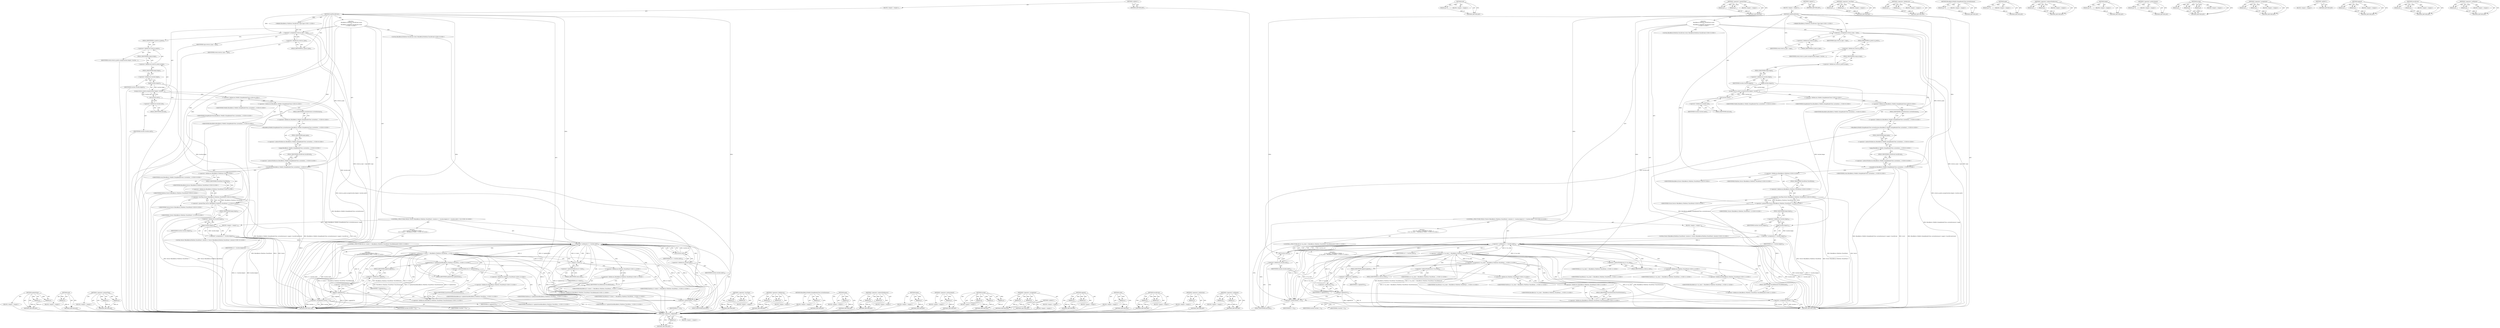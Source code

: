 digraph "&lt;operator&gt;.notEquals" {
vulnerable_201 [label=<(METHOD,&lt;operator&gt;.indirection)>];
vulnerable_202 [label=<(PARAM,p1)>];
vulnerable_203 [label=<(BLOCK,&lt;empty&gt;,&lt;empty&gt;)>];
vulnerable_204 [label=<(METHOD_RETURN,ANY)>];
vulnerable_155 [label=<(METHOD,end)>];
vulnerable_156 [label=<(PARAM,p1)>];
vulnerable_157 [label=<(BLOCK,&lt;empty&gt;,&lt;empty&gt;)>];
vulnerable_158 [label=<(METHOD_RETURN,ANY)>];
vulnerable_177 [label=<(METHOD,&lt;operator&gt;.greaterThan)>];
vulnerable_178 [label=<(PARAM,p1)>];
vulnerable_179 [label=<(PARAM,p2)>];
vulnerable_180 [label=<(BLOCK,&lt;empty&gt;,&lt;empty&gt;)>];
vulnerable_181 [label=<(METHOD_RETURN,ANY)>];
vulnerable_6 [label=<(METHOD,&lt;global&gt;)<SUB>1</SUB>>];
vulnerable_7 [label=<(BLOCK,&lt;empty&gt;,&lt;empty&gt;)<SUB>1</SUB>>];
vulnerable_8 [label=<(METHOD,sendTouchEvent)<SUB>1</SUB>>];
vulnerable_9 [label="<(PARAM,BlackBerry::Platform::TouchEvent::Type type)<SUB>1</SUB>>"];
vulnerable_10 [label="<(BLOCK,{
    BlackBerry::Platform::TouchEvent event;
 ...,{
    BlackBerry::Platform::TouchEvent event;
 ...)<SUB>2</SUB>>"];
vulnerable_11 [label="<(LOCAL,BlackBerry.Platform.TouchEvent event: BlackBerry.Platform.TouchEvent)<SUB>3</SUB>>"];
vulnerable_12 [label=<(&lt;operator&gt;.assignment,event.m_type = type)<SUB>4</SUB>>];
vulnerable_13 [label=<(&lt;operator&gt;.fieldAccess,event.m_type)<SUB>4</SUB>>];
vulnerable_14 [label=<(IDENTIFIER,event,event.m_type = type)<SUB>4</SUB>>];
vulnerable_15 [label=<(FIELD_IDENTIFIER,m_type,m_type)<SUB>4</SUB>>];
vulnerable_16 [label=<(IDENTIFIER,type,event.m_type = type)<SUB>4</SUB>>];
vulnerable_17 [label=<(assign,event.m_points.assign(touches.begin(), touches....)<SUB>5</SUB>>];
vulnerable_18 [label=<(&lt;operator&gt;.fieldAccess,event.m_points.assign)<SUB>5</SUB>>];
vulnerable_19 [label=<(&lt;operator&gt;.fieldAccess,event.m_points)<SUB>5</SUB>>];
vulnerable_20 [label=<(IDENTIFIER,event,event.m_points.assign(touches.begin(), touches....)<SUB>5</SUB>>];
vulnerable_21 [label=<(FIELD_IDENTIFIER,m_points,m_points)<SUB>5</SUB>>];
vulnerable_22 [label=<(FIELD_IDENTIFIER,assign,assign)<SUB>5</SUB>>];
vulnerable_23 [label=<(begin,touches.begin())<SUB>5</SUB>>];
vulnerable_24 [label=<(&lt;operator&gt;.fieldAccess,touches.begin)<SUB>5</SUB>>];
vulnerable_25 [label=<(IDENTIFIER,touches,touches.begin())<SUB>5</SUB>>];
vulnerable_26 [label=<(FIELD_IDENTIFIER,begin,begin)<SUB>5</SUB>>];
vulnerable_27 [label=<(end,touches.end())<SUB>5</SUB>>];
vulnerable_28 [label=<(&lt;operator&gt;.fieldAccess,touches.end)<SUB>5</SUB>>];
vulnerable_29 [label=<(IDENTIFIER,touches,touches.end())<SUB>5</SUB>>];
vulnerable_30 [label=<(FIELD_IDENTIFIER,end,end)<SUB>5</SUB>>];
vulnerable_31 [label="<(touchEvent,BlackBerry::WebKit::DumpRenderTree::currentInst...)<SUB>6</SUB>>"];
vulnerable_32 [label="<(&lt;operator&gt;.indirectFieldAccess,BlackBerry::WebKit::DumpRenderTree::currentInst...)<SUB>6</SUB>>"];
vulnerable_33 [label="<(page,BlackBerry::WebKit::DumpRenderTree::currentInst...)<SUB>6</SUB>>"];
vulnerable_34 [label="<(&lt;operator&gt;.indirectFieldAccess,BlackBerry::WebKit::DumpRenderTree::currentInst...)<SUB>6</SUB>>"];
vulnerable_35 [label="<(BlackBerry.WebKit.DumpRenderTree.currentInstance,BlackBerry::WebKit::DumpRenderTree::currentInst...)<SUB>6</SUB>>"];
vulnerable_36 [label="<(&lt;operator&gt;.fieldAccess,BlackBerry::WebKit::DumpRenderTree::currentInst...)<SUB>6</SUB>>"];
vulnerable_37 [label="<(&lt;operator&gt;.fieldAccess,BlackBerry::WebKit::DumpRenderTree)<SUB>6</SUB>>"];
vulnerable_38 [label="<(IDENTIFIER,BlackBerry,BlackBerry::WebKit::DumpRenderTree::currentInst...)<SUB>6</SUB>>"];
vulnerable_39 [label="<(&lt;operator&gt;.fieldAccess,WebKit::DumpRenderTree)<SUB>6</SUB>>"];
vulnerable_40 [label="<(IDENTIFIER,WebKit,BlackBerry::WebKit::DumpRenderTree::currentInst...)<SUB>6</SUB>>"];
vulnerable_41 [label="<(IDENTIFIER,DumpRenderTree,BlackBerry::WebKit::DumpRenderTree::currentInst...)<SUB>6</SUB>>"];
vulnerable_42 [label=<(FIELD_IDENTIFIER,currentInstance,currentInstance)<SUB>6</SUB>>];
vulnerable_43 [label=<(FIELD_IDENTIFIER,page,page)<SUB>6</SUB>>];
vulnerable_44 [label=<(FIELD_IDENTIFIER,touchEvent,touchEvent)<SUB>6</SUB>>];
vulnerable_45 [label="<(IDENTIFIER,event,BlackBerry::WebKit::DumpRenderTree::currentInst...)<SUB>6</SUB>>"];
vulnerable_46 [label="<(&lt;operator&gt;.greaterThan,Vector&lt;BlackBerry::Platform::TouchPoint&gt; t)<SUB>8</SUB>>"];
vulnerable_47 [label="<(&lt;operator&gt;.lessThan,Vector&lt;BlackBerry::Platform::TouchPoint)<SUB>8</SUB>>"];
vulnerable_48 [label="<(IDENTIFIER,Vector,Vector&lt;BlackBerry::Platform::TouchPoint)<SUB>8</SUB>>"];
vulnerable_49 [label="<(&lt;operator&gt;.fieldAccess,BlackBerry::Platform::TouchPoint)<SUB>8</SUB>>"];
vulnerable_50 [label="<(&lt;operator&gt;.fieldAccess,BlackBerry::Platform)<SUB>8</SUB>>"];
vulnerable_51 [label="<(IDENTIFIER,BlackBerry,Vector&lt;BlackBerry::Platform::TouchPoint)<SUB>8</SUB>>"];
vulnerable_52 [label="<(IDENTIFIER,Platform,Vector&lt;BlackBerry::Platform::TouchPoint)<SUB>8</SUB>>"];
vulnerable_53 [label=<(FIELD_IDENTIFIER,TouchPoint,TouchPoint)<SUB>8</SUB>>];
vulnerable_54 [label="<(IDENTIFIER,t,Vector&lt;BlackBerry::Platform::TouchPoint&gt; t)<SUB>8</SUB>>"];
vulnerable_55 [label="<(CONTROL_STRUCTURE,FOR,for (Vector&lt;BlackBerry::Platform::TouchPoint&gt;::iterator it = touches.begin();it != touches.end();++it))<SUB>10</SUB>>"];
vulnerable_56 [label=<(BLOCK,&lt;empty&gt;,&lt;empty&gt;)<SUB>10</SUB>>];
vulnerable_57 [label="<(LOCAL,Vector&lt;BlackBerry.Platform.TouchPoint&gt;.iterator it: Vector&lt;BlackBerry.Platform.TouchPoint&gt;.iterator)<SUB>10</SUB>>"];
vulnerable_58 [label=<(&lt;operator&gt;.assignment,it = touches.begin())<SUB>10</SUB>>];
vulnerable_59 [label=<(IDENTIFIER,it,it = touches.begin())<SUB>10</SUB>>];
vulnerable_60 [label=<(begin,touches.begin())<SUB>10</SUB>>];
vulnerable_61 [label=<(&lt;operator&gt;.fieldAccess,touches.begin)<SUB>10</SUB>>];
vulnerable_62 [label=<(IDENTIFIER,touches,touches.begin())<SUB>10</SUB>>];
vulnerable_63 [label=<(FIELD_IDENTIFIER,begin,begin)<SUB>10</SUB>>];
vulnerable_64 [label=<(&lt;operator&gt;.notEquals,it != touches.end())<SUB>10</SUB>>];
vulnerable_65 [label=<(IDENTIFIER,it,it != touches.end())<SUB>10</SUB>>];
vulnerable_66 [label=<(end,touches.end())<SUB>10</SUB>>];
vulnerable_67 [label=<(&lt;operator&gt;.fieldAccess,touches.end)<SUB>10</SUB>>];
vulnerable_68 [label=<(IDENTIFIER,touches,touches.end())<SUB>10</SUB>>];
vulnerable_69 [label=<(FIELD_IDENTIFIER,end,end)<SUB>10</SUB>>];
vulnerable_70 [label=<(&lt;operator&gt;.preIncrement,++it)<SUB>10</SUB>>];
vulnerable_71 [label=<(IDENTIFIER,it,++it)<SUB>10</SUB>>];
vulnerable_72 [label="<(BLOCK,{
        if (it-&gt;m_state != BlackBerry::Platfo...,{
        if (it-&gt;m_state != BlackBerry::Platfo...)<SUB>10</SUB>>"];
vulnerable_73 [label="<(CONTROL_STRUCTURE,IF,if (it-&gt;m_state != BlackBerry::Platform::TouchPoint::TouchReleased))<SUB>11</SUB>>"];
vulnerable_74 [label="<(&lt;operator&gt;.notEquals,it-&gt;m_state != BlackBerry::Platform::TouchPoint...)<SUB>11</SUB>>"];
vulnerable_75 [label=<(&lt;operator&gt;.indirectFieldAccess,it-&gt;m_state)<SUB>11</SUB>>];
vulnerable_76 [label="<(IDENTIFIER,it,it-&gt;m_state != BlackBerry::Platform::TouchPoint...)<SUB>11</SUB>>"];
vulnerable_77 [label=<(FIELD_IDENTIFIER,m_state,m_state)<SUB>11</SUB>>];
vulnerable_78 [label="<(&lt;operator&gt;.fieldAccess,BlackBerry::Platform::TouchPoint::TouchReleased)<SUB>11</SUB>>"];
vulnerable_79 [label="<(&lt;operator&gt;.fieldAccess,BlackBerry::Platform::TouchPoint)<SUB>11</SUB>>"];
vulnerable_80 [label="<(IDENTIFIER,BlackBerry,it-&gt;m_state != BlackBerry::Platform::TouchPoint...)<SUB>11</SUB>>"];
vulnerable_81 [label="<(&lt;operator&gt;.fieldAccess,Platform::TouchPoint)<SUB>11</SUB>>"];
vulnerable_82 [label="<(IDENTIFIER,Platform,it-&gt;m_state != BlackBerry::Platform::TouchPoint...)<SUB>11</SUB>>"];
vulnerable_83 [label="<(IDENTIFIER,TouchPoint,it-&gt;m_state != BlackBerry::Platform::TouchPoint...)<SUB>11</SUB>>"];
vulnerable_84 [label=<(FIELD_IDENTIFIER,TouchReleased,TouchReleased)<SUB>11</SUB>>];
vulnerable_85 [label="<(BLOCK,{
            it-&gt;m_state = BlackBerry::Platfor...,{
            it-&gt;m_state = BlackBerry::Platfor...)<SUB>11</SUB>>"];
vulnerable_86 [label="<(&lt;operator&gt;.assignment,it-&gt;m_state = BlackBerry::Platform::TouchPoint:...)<SUB>12</SUB>>"];
vulnerable_87 [label=<(&lt;operator&gt;.indirectFieldAccess,it-&gt;m_state)<SUB>12</SUB>>];
vulnerable_88 [label="<(IDENTIFIER,it,it-&gt;m_state = BlackBerry::Platform::TouchPoint:...)<SUB>12</SUB>>"];
vulnerable_89 [label=<(FIELD_IDENTIFIER,m_state,m_state)<SUB>12</SUB>>];
vulnerable_90 [label="<(&lt;operator&gt;.fieldAccess,BlackBerry::Platform::TouchPoint::TouchStationary)<SUB>12</SUB>>"];
vulnerable_91 [label="<(&lt;operator&gt;.fieldAccess,BlackBerry::Platform::TouchPoint)<SUB>12</SUB>>"];
vulnerable_92 [label="<(IDENTIFIER,BlackBerry,it-&gt;m_state = BlackBerry::Platform::TouchPoint:...)<SUB>12</SUB>>"];
vulnerable_93 [label="<(&lt;operator&gt;.fieldAccess,Platform::TouchPoint)<SUB>12</SUB>>"];
vulnerable_94 [label="<(IDENTIFIER,Platform,it-&gt;m_state = BlackBerry::Platform::TouchPoint:...)<SUB>12</SUB>>"];
vulnerable_95 [label="<(IDENTIFIER,TouchPoint,it-&gt;m_state = BlackBerry::Platform::TouchPoint:...)<SUB>12</SUB>>"];
vulnerable_96 [label=<(FIELD_IDENTIFIER,TouchStationary,TouchStationary)<SUB>12</SUB>>];
vulnerable_97 [label=<(append,t.append(*it))<SUB>13</SUB>>];
vulnerable_98 [label=<(&lt;operator&gt;.fieldAccess,t.append)<SUB>13</SUB>>];
vulnerable_99 [label=<(IDENTIFIER,t,t.append(*it))<SUB>13</SUB>>];
vulnerable_100 [label=<(FIELD_IDENTIFIER,append,append)<SUB>13</SUB>>];
vulnerable_101 [label=<(&lt;operator&gt;.indirection,*it)<SUB>13</SUB>>];
vulnerable_102 [label=<(IDENTIFIER,it,t.append(*it))<SUB>13</SUB>>];
vulnerable_103 [label=<(&lt;operator&gt;.assignment,touches = t)<SUB>16</SUB>>];
vulnerable_104 [label=<(IDENTIFIER,touches,touches = t)<SUB>16</SUB>>];
vulnerable_105 [label=<(IDENTIFIER,t,touches = t)<SUB>16</SUB>>];
vulnerable_106 [label=<(METHOD_RETURN,void)<SUB>1</SUB>>];
vulnerable_108 [label=<(METHOD_RETURN,ANY)<SUB>1</SUB>>];
vulnerable_182 [label=<(METHOD,&lt;operator&gt;.lessThan)>];
vulnerable_183 [label=<(PARAM,p1)>];
vulnerable_184 [label=<(PARAM,p2)>];
vulnerable_185 [label=<(BLOCK,&lt;empty&gt;,&lt;empty&gt;)>];
vulnerable_186 [label=<(METHOD_RETURN,ANY)>];
vulnerable_140 [label=<(METHOD,&lt;operator&gt;.fieldAccess)>];
vulnerable_141 [label=<(PARAM,p1)>];
vulnerable_142 [label=<(PARAM,p2)>];
vulnerable_143 [label=<(BLOCK,&lt;empty&gt;,&lt;empty&gt;)>];
vulnerable_144 [label=<(METHOD_RETURN,ANY)>];
vulnerable_173 [label=<(METHOD,BlackBerry.WebKit.DumpRenderTree.currentInstance)>];
vulnerable_174 [label=<(PARAM,p1)>];
vulnerable_175 [label=<(BLOCK,&lt;empty&gt;,&lt;empty&gt;)>];
vulnerable_176 [label=<(METHOD_RETURN,ANY)>];
vulnerable_169 [label=<(METHOD,page)>];
vulnerable_170 [label=<(PARAM,p1)>];
vulnerable_171 [label=<(BLOCK,&lt;empty&gt;,&lt;empty&gt;)>];
vulnerable_172 [label=<(METHOD_RETURN,ANY)>];
vulnerable_164 [label=<(METHOD,&lt;operator&gt;.indirectFieldAccess)>];
vulnerable_165 [label=<(PARAM,p1)>];
vulnerable_166 [label=<(PARAM,p2)>];
vulnerable_167 [label=<(BLOCK,&lt;empty&gt;,&lt;empty&gt;)>];
vulnerable_168 [label=<(METHOD_RETURN,ANY)>];
vulnerable_151 [label=<(METHOD,begin)>];
vulnerable_152 [label=<(PARAM,p1)>];
vulnerable_153 [label=<(BLOCK,&lt;empty&gt;,&lt;empty&gt;)>];
vulnerable_154 [label=<(METHOD_RETURN,ANY)>];
vulnerable_192 [label=<(METHOD,&lt;operator&gt;.preIncrement)>];
vulnerable_193 [label=<(PARAM,p1)>];
vulnerable_194 [label=<(BLOCK,&lt;empty&gt;,&lt;empty&gt;)>];
vulnerable_195 [label=<(METHOD_RETURN,ANY)>];
vulnerable_145 [label=<(METHOD,assign)>];
vulnerable_146 [label=<(PARAM,p1)>];
vulnerable_147 [label=<(PARAM,p2)>];
vulnerable_148 [label=<(PARAM,p3)>];
vulnerable_149 [label=<(BLOCK,&lt;empty&gt;,&lt;empty&gt;)>];
vulnerable_150 [label=<(METHOD_RETURN,ANY)>];
vulnerable_135 [label=<(METHOD,&lt;operator&gt;.assignment)>];
vulnerable_136 [label=<(PARAM,p1)>];
vulnerable_137 [label=<(PARAM,p2)>];
vulnerable_138 [label=<(BLOCK,&lt;empty&gt;,&lt;empty&gt;)>];
vulnerable_139 [label=<(METHOD_RETURN,ANY)>];
vulnerable_129 [label=<(METHOD,&lt;global&gt;)<SUB>1</SUB>>];
vulnerable_130 [label=<(BLOCK,&lt;empty&gt;,&lt;empty&gt;)>];
vulnerable_131 [label=<(METHOD_RETURN,ANY)>];
vulnerable_196 [label=<(METHOD,append)>];
vulnerable_197 [label=<(PARAM,p1)>];
vulnerable_198 [label=<(PARAM,p2)>];
vulnerable_199 [label=<(BLOCK,&lt;empty&gt;,&lt;empty&gt;)>];
vulnerable_200 [label=<(METHOD_RETURN,ANY)>];
vulnerable_159 [label=<(METHOD,touchEvent)>];
vulnerable_160 [label=<(PARAM,p1)>];
vulnerable_161 [label=<(PARAM,p2)>];
vulnerable_162 [label=<(BLOCK,&lt;empty&gt;,&lt;empty&gt;)>];
vulnerable_163 [label=<(METHOD_RETURN,ANY)>];
vulnerable_187 [label=<(METHOD,&lt;operator&gt;.notEquals)>];
vulnerable_188 [label=<(PARAM,p1)>];
vulnerable_189 [label=<(PARAM,p2)>];
vulnerable_190 [label=<(BLOCK,&lt;empty&gt;,&lt;empty&gt;)>];
vulnerable_191 [label=<(METHOD_RETURN,ANY)>];
fixed_201 [label=<(METHOD,updateState)>];
fixed_202 [label=<(PARAM,p1)>];
fixed_203 [label=<(PARAM,p2)>];
fixed_204 [label=<(BLOCK,&lt;empty&gt;,&lt;empty&gt;)>];
fixed_205 [label=<(METHOD_RETURN,ANY)>];
fixed_156 [label=<(METHOD,end)>];
fixed_157 [label=<(PARAM,p1)>];
fixed_158 [label=<(BLOCK,&lt;empty&gt;,&lt;empty&gt;)>];
fixed_159 [label=<(METHOD_RETURN,ANY)>];
fixed_178 [label=<(METHOD,&lt;operator&gt;.greaterThan)>];
fixed_179 [label=<(PARAM,p1)>];
fixed_180 [label=<(PARAM,p2)>];
fixed_181 [label=<(BLOCK,&lt;empty&gt;,&lt;empty&gt;)>];
fixed_182 [label=<(METHOD_RETURN,ANY)>];
fixed_6 [label=<(METHOD,&lt;global&gt;)<SUB>1</SUB>>];
fixed_7 [label=<(BLOCK,&lt;empty&gt;,&lt;empty&gt;)<SUB>1</SUB>>];
fixed_8 [label=<(METHOD,sendTouchEvent)<SUB>1</SUB>>];
fixed_9 [label="<(PARAM,BlackBerry::Platform::TouchEvent::Type type)<SUB>1</SUB>>"];
fixed_10 [label="<(BLOCK,{
    BlackBerry::Platform::TouchEvent event;
 ...,{
    BlackBerry::Platform::TouchEvent event;
 ...)<SUB>2</SUB>>"];
fixed_11 [label="<(LOCAL,BlackBerry.Platform.TouchEvent event: BlackBerry.Platform.TouchEvent)<SUB>3</SUB>>"];
fixed_12 [label=<(&lt;operator&gt;.assignment,event.m_type = type)<SUB>4</SUB>>];
fixed_13 [label=<(&lt;operator&gt;.fieldAccess,event.m_type)<SUB>4</SUB>>];
fixed_14 [label=<(IDENTIFIER,event,event.m_type = type)<SUB>4</SUB>>];
fixed_15 [label=<(FIELD_IDENTIFIER,m_type,m_type)<SUB>4</SUB>>];
fixed_16 [label=<(IDENTIFIER,type,event.m_type = type)<SUB>4</SUB>>];
fixed_17 [label=<(assign,event.m_points.assign(touches.begin(), touches....)<SUB>5</SUB>>];
fixed_18 [label=<(&lt;operator&gt;.fieldAccess,event.m_points.assign)<SUB>5</SUB>>];
fixed_19 [label=<(&lt;operator&gt;.fieldAccess,event.m_points)<SUB>5</SUB>>];
fixed_20 [label=<(IDENTIFIER,event,event.m_points.assign(touches.begin(), touches....)<SUB>5</SUB>>];
fixed_21 [label=<(FIELD_IDENTIFIER,m_points,m_points)<SUB>5</SUB>>];
fixed_22 [label=<(FIELD_IDENTIFIER,assign,assign)<SUB>5</SUB>>];
fixed_23 [label=<(begin,touches.begin())<SUB>5</SUB>>];
fixed_24 [label=<(&lt;operator&gt;.fieldAccess,touches.begin)<SUB>5</SUB>>];
fixed_25 [label=<(IDENTIFIER,touches,touches.begin())<SUB>5</SUB>>];
fixed_26 [label=<(FIELD_IDENTIFIER,begin,begin)<SUB>5</SUB>>];
fixed_27 [label=<(end,touches.end())<SUB>5</SUB>>];
fixed_28 [label=<(&lt;operator&gt;.fieldAccess,touches.end)<SUB>5</SUB>>];
fixed_29 [label=<(IDENTIFIER,touches,touches.end())<SUB>5</SUB>>];
fixed_30 [label=<(FIELD_IDENTIFIER,end,end)<SUB>5</SUB>>];
fixed_31 [label="<(touchEvent,BlackBerry::WebKit::DumpRenderTree::currentInst...)<SUB>6</SUB>>"];
fixed_32 [label="<(&lt;operator&gt;.indirectFieldAccess,BlackBerry::WebKit::DumpRenderTree::currentInst...)<SUB>6</SUB>>"];
fixed_33 [label="<(page,BlackBerry::WebKit::DumpRenderTree::currentInst...)<SUB>6</SUB>>"];
fixed_34 [label="<(&lt;operator&gt;.indirectFieldAccess,BlackBerry::WebKit::DumpRenderTree::currentInst...)<SUB>6</SUB>>"];
fixed_35 [label="<(BlackBerry.WebKit.DumpRenderTree.currentInstance,BlackBerry::WebKit::DumpRenderTree::currentInst...)<SUB>6</SUB>>"];
fixed_36 [label="<(&lt;operator&gt;.fieldAccess,BlackBerry::WebKit::DumpRenderTree::currentInst...)<SUB>6</SUB>>"];
fixed_37 [label="<(&lt;operator&gt;.fieldAccess,BlackBerry::WebKit::DumpRenderTree)<SUB>6</SUB>>"];
fixed_38 [label="<(IDENTIFIER,BlackBerry,BlackBerry::WebKit::DumpRenderTree::currentInst...)<SUB>6</SUB>>"];
fixed_39 [label="<(&lt;operator&gt;.fieldAccess,WebKit::DumpRenderTree)<SUB>6</SUB>>"];
fixed_40 [label="<(IDENTIFIER,WebKit,BlackBerry::WebKit::DumpRenderTree::currentInst...)<SUB>6</SUB>>"];
fixed_41 [label="<(IDENTIFIER,DumpRenderTree,BlackBerry::WebKit::DumpRenderTree::currentInst...)<SUB>6</SUB>>"];
fixed_42 [label=<(FIELD_IDENTIFIER,currentInstance,currentInstance)<SUB>6</SUB>>];
fixed_43 [label=<(FIELD_IDENTIFIER,page,page)<SUB>6</SUB>>];
fixed_44 [label=<(FIELD_IDENTIFIER,touchEvent,touchEvent)<SUB>6</SUB>>];
fixed_45 [label="<(IDENTIFIER,event,BlackBerry::WebKit::DumpRenderTree::currentInst...)<SUB>6</SUB>>"];
fixed_46 [label="<(&lt;operator&gt;.greaterThan,Vector&lt;BlackBerry::Platform::TouchPoint&gt; t)<SUB>8</SUB>>"];
fixed_47 [label="<(&lt;operator&gt;.lessThan,Vector&lt;BlackBerry::Platform::TouchPoint)<SUB>8</SUB>>"];
fixed_48 [label="<(IDENTIFIER,Vector,Vector&lt;BlackBerry::Platform::TouchPoint)<SUB>8</SUB>>"];
fixed_49 [label="<(&lt;operator&gt;.fieldAccess,BlackBerry::Platform::TouchPoint)<SUB>8</SUB>>"];
fixed_50 [label="<(&lt;operator&gt;.fieldAccess,BlackBerry::Platform)<SUB>8</SUB>>"];
fixed_51 [label="<(IDENTIFIER,BlackBerry,Vector&lt;BlackBerry::Platform::TouchPoint)<SUB>8</SUB>>"];
fixed_52 [label="<(IDENTIFIER,Platform,Vector&lt;BlackBerry::Platform::TouchPoint)<SUB>8</SUB>>"];
fixed_53 [label=<(FIELD_IDENTIFIER,TouchPoint,TouchPoint)<SUB>8</SUB>>];
fixed_54 [label="<(IDENTIFIER,t,Vector&lt;BlackBerry::Platform::TouchPoint&gt; t)<SUB>8</SUB>>"];
fixed_55 [label="<(CONTROL_STRUCTURE,FOR,for (Vector&lt;BlackBerry::Platform::TouchPoint&gt;::iterator it = touches.begin();it != touches.end();++it))<SUB>10</SUB>>"];
fixed_56 [label=<(BLOCK,&lt;empty&gt;,&lt;empty&gt;)<SUB>10</SUB>>];
fixed_57 [label="<(LOCAL,Vector&lt;BlackBerry.Platform.TouchPoint&gt;.iterator it: Vector&lt;BlackBerry.Platform.TouchPoint&gt;.iterator)<SUB>10</SUB>>"];
fixed_58 [label=<(&lt;operator&gt;.assignment,it = touches.begin())<SUB>10</SUB>>];
fixed_59 [label=<(IDENTIFIER,it,it = touches.begin())<SUB>10</SUB>>];
fixed_60 [label=<(begin,touches.begin())<SUB>10</SUB>>];
fixed_61 [label=<(&lt;operator&gt;.fieldAccess,touches.begin)<SUB>10</SUB>>];
fixed_62 [label=<(IDENTIFIER,touches,touches.begin())<SUB>10</SUB>>];
fixed_63 [label=<(FIELD_IDENTIFIER,begin,begin)<SUB>10</SUB>>];
fixed_64 [label=<(&lt;operator&gt;.notEquals,it != touches.end())<SUB>10</SUB>>];
fixed_65 [label=<(IDENTIFIER,it,it != touches.end())<SUB>10</SUB>>];
fixed_66 [label=<(end,touches.end())<SUB>10</SUB>>];
fixed_67 [label=<(&lt;operator&gt;.fieldAccess,touches.end)<SUB>10</SUB>>];
fixed_68 [label=<(IDENTIFIER,touches,touches.end())<SUB>10</SUB>>];
fixed_69 [label=<(FIELD_IDENTIFIER,end,end)<SUB>10</SUB>>];
fixed_70 [label=<(&lt;operator&gt;.preIncrement,++it)<SUB>10</SUB>>];
fixed_71 [label=<(IDENTIFIER,it,++it)<SUB>10</SUB>>];
fixed_72 [label="<(BLOCK,{
        if (it-&gt;state() != BlackBerry::Platfo...,{
        if (it-&gt;state() != BlackBerry::Platfo...)<SUB>10</SUB>>"];
fixed_73 [label="<(CONTROL_STRUCTURE,IF,if (it-&gt;state() != BlackBerry::Platform::TouchPoint::TouchReleased))<SUB>11</SUB>>"];
fixed_74 [label="<(&lt;operator&gt;.notEquals,it-&gt;state() != BlackBerry::Platform::TouchPoint...)<SUB>11</SUB>>"];
fixed_75 [label=<(state,it-&gt;state())<SUB>11</SUB>>];
fixed_76 [label=<(&lt;operator&gt;.indirectFieldAccess,it-&gt;state)<SUB>11</SUB>>];
fixed_77 [label=<(IDENTIFIER,it,it-&gt;state())<SUB>11</SUB>>];
fixed_78 [label=<(FIELD_IDENTIFIER,state,state)<SUB>11</SUB>>];
fixed_79 [label="<(&lt;operator&gt;.fieldAccess,BlackBerry::Platform::TouchPoint::TouchReleased)<SUB>11</SUB>>"];
fixed_80 [label="<(&lt;operator&gt;.fieldAccess,BlackBerry::Platform::TouchPoint)<SUB>11</SUB>>"];
fixed_81 [label="<(IDENTIFIER,BlackBerry,it-&gt;state() != BlackBerry::Platform::TouchPoint...)<SUB>11</SUB>>"];
fixed_82 [label="<(&lt;operator&gt;.fieldAccess,Platform::TouchPoint)<SUB>11</SUB>>"];
fixed_83 [label="<(IDENTIFIER,Platform,it-&gt;state() != BlackBerry::Platform::TouchPoint...)<SUB>11</SUB>>"];
fixed_84 [label="<(IDENTIFIER,TouchPoint,it-&gt;state() != BlackBerry::Platform::TouchPoint...)<SUB>11</SUB>>"];
fixed_85 [label=<(FIELD_IDENTIFIER,TouchReleased,TouchReleased)<SUB>11</SUB>>];
fixed_86 [label="<(BLOCK,{
            it-&gt;updateState(BlackBerry::Platf...,{
            it-&gt;updateState(BlackBerry::Platf...)<SUB>11</SUB>>"];
fixed_87 [label="<(updateState,it-&gt;updateState(BlackBerry::Platform::TouchPoin...)<SUB>12</SUB>>"];
fixed_88 [label=<(&lt;operator&gt;.indirectFieldAccess,it-&gt;updateState)<SUB>12</SUB>>];
fixed_89 [label="<(IDENTIFIER,it,it-&gt;updateState(BlackBerry::Platform::TouchPoin...)<SUB>12</SUB>>"];
fixed_90 [label=<(FIELD_IDENTIFIER,updateState,updateState)<SUB>12</SUB>>];
fixed_91 [label="<(&lt;operator&gt;.fieldAccess,BlackBerry::Platform::TouchPoint::TouchStationary)<SUB>12</SUB>>"];
fixed_92 [label="<(&lt;operator&gt;.fieldAccess,BlackBerry::Platform::TouchPoint)<SUB>12</SUB>>"];
fixed_93 [label="<(IDENTIFIER,BlackBerry,it-&gt;updateState(BlackBerry::Platform::TouchPoin...)<SUB>12</SUB>>"];
fixed_94 [label="<(&lt;operator&gt;.fieldAccess,Platform::TouchPoint)<SUB>12</SUB>>"];
fixed_95 [label="<(IDENTIFIER,Platform,it-&gt;updateState(BlackBerry::Platform::TouchPoin...)<SUB>12</SUB>>"];
fixed_96 [label="<(IDENTIFIER,TouchPoint,it-&gt;updateState(BlackBerry::Platform::TouchPoin...)<SUB>12</SUB>>"];
fixed_97 [label=<(FIELD_IDENTIFIER,TouchStationary,TouchStationary)<SUB>12</SUB>>];
fixed_98 [label=<(append,t.append(*it))<SUB>13</SUB>>];
fixed_99 [label=<(&lt;operator&gt;.fieldAccess,t.append)<SUB>13</SUB>>];
fixed_100 [label=<(IDENTIFIER,t,t.append(*it))<SUB>13</SUB>>];
fixed_101 [label=<(FIELD_IDENTIFIER,append,append)<SUB>13</SUB>>];
fixed_102 [label=<(&lt;operator&gt;.indirection,*it)<SUB>13</SUB>>];
fixed_103 [label=<(IDENTIFIER,it,t.append(*it))<SUB>13</SUB>>];
fixed_104 [label=<(&lt;operator&gt;.assignment,touches = t)<SUB>16</SUB>>];
fixed_105 [label=<(IDENTIFIER,touches,touches = t)<SUB>16</SUB>>];
fixed_106 [label=<(IDENTIFIER,t,touches = t)<SUB>16</SUB>>];
fixed_107 [label=<(METHOD_RETURN,void)<SUB>1</SUB>>];
fixed_109 [label=<(METHOD_RETURN,ANY)<SUB>1</SUB>>];
fixed_183 [label=<(METHOD,&lt;operator&gt;.lessThan)>];
fixed_184 [label=<(PARAM,p1)>];
fixed_185 [label=<(PARAM,p2)>];
fixed_186 [label=<(BLOCK,&lt;empty&gt;,&lt;empty&gt;)>];
fixed_187 [label=<(METHOD_RETURN,ANY)>];
fixed_141 [label=<(METHOD,&lt;operator&gt;.fieldAccess)>];
fixed_142 [label=<(PARAM,p1)>];
fixed_143 [label=<(PARAM,p2)>];
fixed_144 [label=<(BLOCK,&lt;empty&gt;,&lt;empty&gt;)>];
fixed_145 [label=<(METHOD_RETURN,ANY)>];
fixed_174 [label=<(METHOD,BlackBerry.WebKit.DumpRenderTree.currentInstance)>];
fixed_175 [label=<(PARAM,p1)>];
fixed_176 [label=<(BLOCK,&lt;empty&gt;,&lt;empty&gt;)>];
fixed_177 [label=<(METHOD_RETURN,ANY)>];
fixed_170 [label=<(METHOD,page)>];
fixed_171 [label=<(PARAM,p1)>];
fixed_172 [label=<(BLOCK,&lt;empty&gt;,&lt;empty&gt;)>];
fixed_173 [label=<(METHOD_RETURN,ANY)>];
fixed_165 [label=<(METHOD,&lt;operator&gt;.indirectFieldAccess)>];
fixed_166 [label=<(PARAM,p1)>];
fixed_167 [label=<(PARAM,p2)>];
fixed_168 [label=<(BLOCK,&lt;empty&gt;,&lt;empty&gt;)>];
fixed_169 [label=<(METHOD_RETURN,ANY)>];
fixed_152 [label=<(METHOD,begin)>];
fixed_153 [label=<(PARAM,p1)>];
fixed_154 [label=<(BLOCK,&lt;empty&gt;,&lt;empty&gt;)>];
fixed_155 [label=<(METHOD_RETURN,ANY)>];
fixed_193 [label=<(METHOD,&lt;operator&gt;.preIncrement)>];
fixed_194 [label=<(PARAM,p1)>];
fixed_195 [label=<(BLOCK,&lt;empty&gt;,&lt;empty&gt;)>];
fixed_196 [label=<(METHOD_RETURN,ANY)>];
fixed_146 [label=<(METHOD,assign)>];
fixed_147 [label=<(PARAM,p1)>];
fixed_148 [label=<(PARAM,p2)>];
fixed_149 [label=<(PARAM,p3)>];
fixed_150 [label=<(BLOCK,&lt;empty&gt;,&lt;empty&gt;)>];
fixed_151 [label=<(METHOD_RETURN,ANY)>];
fixed_136 [label=<(METHOD,&lt;operator&gt;.assignment)>];
fixed_137 [label=<(PARAM,p1)>];
fixed_138 [label=<(PARAM,p2)>];
fixed_139 [label=<(BLOCK,&lt;empty&gt;,&lt;empty&gt;)>];
fixed_140 [label=<(METHOD_RETURN,ANY)>];
fixed_130 [label=<(METHOD,&lt;global&gt;)<SUB>1</SUB>>];
fixed_131 [label=<(BLOCK,&lt;empty&gt;,&lt;empty&gt;)>];
fixed_132 [label=<(METHOD_RETURN,ANY)>];
fixed_206 [label=<(METHOD,append)>];
fixed_207 [label=<(PARAM,p1)>];
fixed_208 [label=<(PARAM,p2)>];
fixed_209 [label=<(BLOCK,&lt;empty&gt;,&lt;empty&gt;)>];
fixed_210 [label=<(METHOD_RETURN,ANY)>];
fixed_197 [label=<(METHOD,state)>];
fixed_198 [label=<(PARAM,p1)>];
fixed_199 [label=<(BLOCK,&lt;empty&gt;,&lt;empty&gt;)>];
fixed_200 [label=<(METHOD_RETURN,ANY)>];
fixed_160 [label=<(METHOD,touchEvent)>];
fixed_161 [label=<(PARAM,p1)>];
fixed_162 [label=<(PARAM,p2)>];
fixed_163 [label=<(BLOCK,&lt;empty&gt;,&lt;empty&gt;)>];
fixed_164 [label=<(METHOD_RETURN,ANY)>];
fixed_211 [label=<(METHOD,&lt;operator&gt;.indirection)>];
fixed_212 [label=<(PARAM,p1)>];
fixed_213 [label=<(BLOCK,&lt;empty&gt;,&lt;empty&gt;)>];
fixed_214 [label=<(METHOD_RETURN,ANY)>];
fixed_188 [label=<(METHOD,&lt;operator&gt;.notEquals)>];
fixed_189 [label=<(PARAM,p1)>];
fixed_190 [label=<(PARAM,p2)>];
fixed_191 [label=<(BLOCK,&lt;empty&gt;,&lt;empty&gt;)>];
fixed_192 [label=<(METHOD_RETURN,ANY)>];
vulnerable_201 -> vulnerable_202  [key=0, label="AST: "];
vulnerable_201 -> vulnerable_202  [key=1, label="DDG: "];
vulnerable_201 -> vulnerable_203  [key=0, label="AST: "];
vulnerable_201 -> vulnerable_204  [key=0, label="AST: "];
vulnerable_201 -> vulnerable_204  [key=1, label="CFG: "];
vulnerable_202 -> vulnerable_204  [key=0, label="DDG: p1"];
vulnerable_155 -> vulnerable_156  [key=0, label="AST: "];
vulnerable_155 -> vulnerable_156  [key=1, label="DDG: "];
vulnerable_155 -> vulnerable_157  [key=0, label="AST: "];
vulnerable_155 -> vulnerable_158  [key=0, label="AST: "];
vulnerable_155 -> vulnerable_158  [key=1, label="CFG: "];
vulnerable_156 -> vulnerable_158  [key=0, label="DDG: p1"];
vulnerable_177 -> vulnerable_178  [key=0, label="AST: "];
vulnerable_177 -> vulnerable_178  [key=1, label="DDG: "];
vulnerable_177 -> vulnerable_180  [key=0, label="AST: "];
vulnerable_177 -> vulnerable_179  [key=0, label="AST: "];
vulnerable_177 -> vulnerable_179  [key=1, label="DDG: "];
vulnerable_177 -> vulnerable_181  [key=0, label="AST: "];
vulnerable_177 -> vulnerable_181  [key=1, label="CFG: "];
vulnerable_178 -> vulnerable_181  [key=0, label="DDG: p1"];
vulnerable_179 -> vulnerable_181  [key=0, label="DDG: p2"];
vulnerable_6 -> vulnerable_7  [key=0, label="AST: "];
vulnerable_6 -> vulnerable_108  [key=0, label="AST: "];
vulnerable_6 -> vulnerable_108  [key=1, label="CFG: "];
vulnerable_7 -> vulnerable_8  [key=0, label="AST: "];
vulnerable_8 -> vulnerable_9  [key=0, label="AST: "];
vulnerable_8 -> vulnerable_9  [key=1, label="DDG: "];
vulnerable_8 -> vulnerable_10  [key=0, label="AST: "];
vulnerable_8 -> vulnerable_106  [key=0, label="AST: "];
vulnerable_8 -> vulnerable_15  [key=0, label="CFG: "];
vulnerable_8 -> vulnerable_12  [key=0, label="DDG: "];
vulnerable_8 -> vulnerable_103  [key=0, label="DDG: "];
vulnerable_8 -> vulnerable_31  [key=0, label="DDG: "];
vulnerable_8 -> vulnerable_46  [key=0, label="DDG: "];
vulnerable_8 -> vulnerable_47  [key=0, label="DDG: "];
vulnerable_8 -> vulnerable_64  [key=0, label="DDG: "];
vulnerable_8 -> vulnerable_70  [key=0, label="DDG: "];
vulnerable_9 -> vulnerable_12  [key=0, label="DDG: type"];
vulnerable_10 -> vulnerable_11  [key=0, label="AST: "];
vulnerable_10 -> vulnerable_12  [key=0, label="AST: "];
vulnerable_10 -> vulnerable_17  [key=0, label="AST: "];
vulnerable_10 -> vulnerable_31  [key=0, label="AST: "];
vulnerable_10 -> vulnerable_46  [key=0, label="AST: "];
vulnerable_10 -> vulnerable_55  [key=0, label="AST: "];
vulnerable_10 -> vulnerable_103  [key=0, label="AST: "];
vulnerable_12 -> vulnerable_13  [key=0, label="AST: "];
vulnerable_12 -> vulnerable_16  [key=0, label="AST: "];
vulnerable_12 -> vulnerable_21  [key=0, label="CFG: "];
vulnerable_12 -> vulnerable_106  [key=0, label="DDG: type"];
vulnerable_12 -> vulnerable_106  [key=1, label="DDG: event.m_type = type"];
vulnerable_12 -> vulnerable_31  [key=0, label="DDG: event.m_type"];
vulnerable_13 -> vulnerable_14  [key=0, label="AST: "];
vulnerable_13 -> vulnerable_15  [key=0, label="AST: "];
vulnerable_13 -> vulnerable_12  [key=0, label="CFG: "];
vulnerable_15 -> vulnerable_13  [key=0, label="CFG: "];
vulnerable_17 -> vulnerable_18  [key=0, label="AST: "];
vulnerable_17 -> vulnerable_23  [key=0, label="AST: "];
vulnerable_17 -> vulnerable_27  [key=0, label="AST: "];
vulnerable_17 -> vulnerable_39  [key=0, label="CFG: "];
vulnerable_17 -> vulnerable_106  [key=0, label="DDG: event.m_points.assign(touches.begin(), touches.end())"];
vulnerable_18 -> vulnerable_19  [key=0, label="AST: "];
vulnerable_18 -> vulnerable_22  [key=0, label="AST: "];
vulnerable_18 -> vulnerable_26  [key=0, label="CFG: "];
vulnerable_19 -> vulnerable_20  [key=0, label="AST: "];
vulnerable_19 -> vulnerable_21  [key=0, label="AST: "];
vulnerable_19 -> vulnerable_22  [key=0, label="CFG: "];
vulnerable_21 -> vulnerable_19  [key=0, label="CFG: "];
vulnerable_22 -> vulnerable_18  [key=0, label="CFG: "];
vulnerable_23 -> vulnerable_24  [key=0, label="AST: "];
vulnerable_23 -> vulnerable_30  [key=0, label="CFG: "];
vulnerable_23 -> vulnerable_17  [key=0, label="DDG: touches.begin"];
vulnerable_23 -> vulnerable_60  [key=0, label="DDG: touches.begin"];
vulnerable_24 -> vulnerable_25  [key=0, label="AST: "];
vulnerable_24 -> vulnerable_26  [key=0, label="AST: "];
vulnerable_24 -> vulnerable_23  [key=0, label="CFG: "];
vulnerable_26 -> vulnerable_24  [key=0, label="CFG: "];
vulnerable_27 -> vulnerable_28  [key=0, label="AST: "];
vulnerable_27 -> vulnerable_17  [key=0, label="CFG: "];
vulnerable_27 -> vulnerable_17  [key=1, label="DDG: touches.end"];
vulnerable_27 -> vulnerable_66  [key=0, label="DDG: touches.end"];
vulnerable_28 -> vulnerable_29  [key=0, label="AST: "];
vulnerable_28 -> vulnerable_30  [key=0, label="AST: "];
vulnerable_28 -> vulnerable_27  [key=0, label="CFG: "];
vulnerable_30 -> vulnerable_28  [key=0, label="CFG: "];
vulnerable_31 -> vulnerable_32  [key=0, label="AST: "];
vulnerable_31 -> vulnerable_45  [key=0, label="AST: "];
vulnerable_31 -> vulnerable_50  [key=0, label="CFG: "];
vulnerable_31 -> vulnerable_106  [key=0, label="DDG: BlackBerry::WebKit::DumpRenderTree::currentInstance()-&gt;page()-&gt;touchEvent"];
vulnerable_31 -> vulnerable_106  [key=1, label="DDG: event"];
vulnerable_31 -> vulnerable_106  [key=2, label="DDG: BlackBerry::WebKit::DumpRenderTree::currentInstance()-&gt;page()-&gt;touchEvent(event)"];
vulnerable_32 -> vulnerable_33  [key=0, label="AST: "];
vulnerable_32 -> vulnerable_44  [key=0, label="AST: "];
vulnerable_32 -> vulnerable_31  [key=0, label="CFG: "];
vulnerable_33 -> vulnerable_34  [key=0, label="AST: "];
vulnerable_33 -> vulnerable_44  [key=0, label="CFG: "];
vulnerable_33 -> vulnerable_106  [key=0, label="DDG: BlackBerry::WebKit::DumpRenderTree::currentInstance()-&gt;page"];
vulnerable_34 -> vulnerable_35  [key=0, label="AST: "];
vulnerable_34 -> vulnerable_43  [key=0, label="AST: "];
vulnerable_34 -> vulnerable_33  [key=0, label="CFG: "];
vulnerable_35 -> vulnerable_36  [key=0, label="AST: "];
vulnerable_35 -> vulnerable_43  [key=0, label="CFG: "];
vulnerable_35 -> vulnerable_106  [key=0, label="DDG: BlackBerry::WebKit::DumpRenderTree::currentInstance"];
vulnerable_36 -> vulnerable_37  [key=0, label="AST: "];
vulnerable_36 -> vulnerable_42  [key=0, label="AST: "];
vulnerable_36 -> vulnerable_35  [key=0, label="CFG: "];
vulnerable_37 -> vulnerable_38  [key=0, label="AST: "];
vulnerable_37 -> vulnerable_39  [key=0, label="AST: "];
vulnerable_37 -> vulnerable_42  [key=0, label="CFG: "];
vulnerable_39 -> vulnerable_40  [key=0, label="AST: "];
vulnerable_39 -> vulnerable_41  [key=0, label="AST: "];
vulnerable_39 -> vulnerable_37  [key=0, label="CFG: "];
vulnerable_42 -> vulnerable_36  [key=0, label="CFG: "];
vulnerable_43 -> vulnerable_34  [key=0, label="CFG: "];
vulnerable_44 -> vulnerable_32  [key=0, label="CFG: "];
vulnerable_46 -> vulnerable_47  [key=0, label="AST: "];
vulnerable_46 -> vulnerable_54  [key=0, label="AST: "];
vulnerable_46 -> vulnerable_63  [key=0, label="CFG: "];
vulnerable_46 -> vulnerable_106  [key=0, label="DDG: Vector&lt;BlackBerry::Platform::TouchPoint"];
vulnerable_46 -> vulnerable_106  [key=1, label="DDG: Vector&lt;BlackBerry::Platform::TouchPoint&gt; t"];
vulnerable_46 -> vulnerable_103  [key=0, label="DDG: t"];
vulnerable_46 -> vulnerable_97  [key=0, label="DDG: t"];
vulnerable_47 -> vulnerable_48  [key=0, label="AST: "];
vulnerable_47 -> vulnerable_49  [key=0, label="AST: "];
vulnerable_47 -> vulnerable_46  [key=0, label="CFG: "];
vulnerable_47 -> vulnerable_46  [key=1, label="DDG: Vector"];
vulnerable_47 -> vulnerable_46  [key=2, label="DDG: BlackBerry::Platform::TouchPoint"];
vulnerable_47 -> vulnerable_106  [key=0, label="DDG: BlackBerry::Platform::TouchPoint"];
vulnerable_47 -> vulnerable_106  [key=1, label="DDG: Vector"];
vulnerable_49 -> vulnerable_50  [key=0, label="AST: "];
vulnerable_49 -> vulnerable_53  [key=0, label="AST: "];
vulnerable_49 -> vulnerable_47  [key=0, label="CFG: "];
vulnerable_50 -> vulnerable_51  [key=0, label="AST: "];
vulnerable_50 -> vulnerable_52  [key=0, label="AST: "];
vulnerable_50 -> vulnerable_53  [key=0, label="CFG: "];
vulnerable_53 -> vulnerable_49  [key=0, label="CFG: "];
vulnerable_55 -> vulnerable_56  [key=0, label="AST: "];
vulnerable_55 -> vulnerable_64  [key=0, label="AST: "];
vulnerable_55 -> vulnerable_70  [key=0, label="AST: "];
vulnerable_55 -> vulnerable_72  [key=0, label="AST: "];
vulnerable_56 -> vulnerable_57  [key=0, label="AST: "];
vulnerable_56 -> vulnerable_58  [key=0, label="AST: "];
vulnerable_58 -> vulnerable_59  [key=0, label="AST: "];
vulnerable_58 -> vulnerable_60  [key=0, label="AST: "];
vulnerable_58 -> vulnerable_69  [key=0, label="CFG: "];
vulnerable_58 -> vulnerable_106  [key=0, label="DDG: touches.begin()"];
vulnerable_58 -> vulnerable_106  [key=1, label="DDG: it = touches.begin()"];
vulnerable_58 -> vulnerable_64  [key=0, label="DDG: it"];
vulnerable_60 -> vulnerable_61  [key=0, label="AST: "];
vulnerable_60 -> vulnerable_58  [key=0, label="CFG: "];
vulnerable_60 -> vulnerable_58  [key=1, label="DDG: touches.begin"];
vulnerable_61 -> vulnerable_62  [key=0, label="AST: "];
vulnerable_61 -> vulnerable_63  [key=0, label="AST: "];
vulnerable_61 -> vulnerable_60  [key=0, label="CFG: "];
vulnerable_63 -> vulnerable_61  [key=0, label="CFG: "];
vulnerable_64 -> vulnerable_65  [key=0, label="AST: "];
vulnerable_64 -> vulnerable_66  [key=0, label="AST: "];
vulnerable_64 -> vulnerable_66  [key=1, label="CDG: "];
vulnerable_64 -> vulnerable_77  [key=0, label="CFG: "];
vulnerable_64 -> vulnerable_77  [key=1, label="CDG: "];
vulnerable_64 -> vulnerable_103  [key=0, label="CFG: "];
vulnerable_64 -> vulnerable_106  [key=0, label="DDG: it"];
vulnerable_64 -> vulnerable_106  [key=1, label="DDG: touches.end()"];
vulnerable_64 -> vulnerable_106  [key=2, label="DDG: it != touches.end()"];
vulnerable_64 -> vulnerable_70  [key=0, label="DDG: it"];
vulnerable_64 -> vulnerable_70  [key=1, label="CDG: "];
vulnerable_64 -> vulnerable_74  [key=0, label="DDG: it"];
vulnerable_64 -> vulnerable_74  [key=1, label="CDG: "];
vulnerable_64 -> vulnerable_64  [key=0, label="CDG: "];
vulnerable_64 -> vulnerable_75  [key=0, label="CDG: "];
vulnerable_64 -> vulnerable_81  [key=0, label="CDG: "];
vulnerable_64 -> vulnerable_84  [key=0, label="CDG: "];
vulnerable_64 -> vulnerable_69  [key=0, label="CDG: "];
vulnerable_64 -> vulnerable_67  [key=0, label="CDG: "];
vulnerable_64 -> vulnerable_78  [key=0, label="CDG: "];
vulnerable_64 -> vulnerable_79  [key=0, label="CDG: "];
vulnerable_66 -> vulnerable_67  [key=0, label="AST: "];
vulnerable_66 -> vulnerable_64  [key=0, label="CFG: "];
vulnerable_66 -> vulnerable_64  [key=1, label="DDG: touches.end"];
vulnerable_67 -> vulnerable_68  [key=0, label="AST: "];
vulnerable_67 -> vulnerable_69  [key=0, label="AST: "];
vulnerable_67 -> vulnerable_66  [key=0, label="CFG: "];
vulnerable_69 -> vulnerable_67  [key=0, label="CFG: "];
vulnerable_70 -> vulnerable_71  [key=0, label="AST: "];
vulnerable_70 -> vulnerable_69  [key=0, label="CFG: "];
vulnerable_70 -> vulnerable_106  [key=0, label="DDG: ++it"];
vulnerable_70 -> vulnerable_64  [key=0, label="DDG: it"];
vulnerable_72 -> vulnerable_73  [key=0, label="AST: "];
vulnerable_73 -> vulnerable_74  [key=0, label="AST: "];
vulnerable_73 -> vulnerable_85  [key=0, label="AST: "];
vulnerable_74 -> vulnerable_75  [key=0, label="AST: "];
vulnerable_74 -> vulnerable_78  [key=0, label="AST: "];
vulnerable_74 -> vulnerable_89  [key=0, label="CFG: "];
vulnerable_74 -> vulnerable_89  [key=1, label="CDG: "];
vulnerable_74 -> vulnerable_70  [key=0, label="CFG: "];
vulnerable_74 -> vulnerable_70  [key=1, label="DDG: it-&gt;m_state"];
vulnerable_74 -> vulnerable_106  [key=0, label="DDG: it-&gt;m_state"];
vulnerable_74 -> vulnerable_106  [key=1, label="DDG: BlackBerry::Platform::TouchPoint::TouchReleased"];
vulnerable_74 -> vulnerable_106  [key=2, label="DDG: it-&gt;m_state != BlackBerry::Platform::TouchPoint::TouchReleased"];
vulnerable_74 -> vulnerable_64  [key=0, label="DDG: it-&gt;m_state"];
vulnerable_74 -> vulnerable_96  [key=0, label="CDG: "];
vulnerable_74 -> vulnerable_98  [key=0, label="CDG: "];
vulnerable_74 -> vulnerable_100  [key=0, label="CDG: "];
vulnerable_74 -> vulnerable_87  [key=0, label="CDG: "];
vulnerable_74 -> vulnerable_97  [key=0, label="CDG: "];
vulnerable_74 -> vulnerable_91  [key=0, label="CDG: "];
vulnerable_74 -> vulnerable_93  [key=0, label="CDG: "];
vulnerable_74 -> vulnerable_101  [key=0, label="CDG: "];
vulnerable_74 -> vulnerable_90  [key=0, label="CDG: "];
vulnerable_74 -> vulnerable_86  [key=0, label="CDG: "];
vulnerable_75 -> vulnerable_76  [key=0, label="AST: "];
vulnerable_75 -> vulnerable_77  [key=0, label="AST: "];
vulnerable_75 -> vulnerable_81  [key=0, label="CFG: "];
vulnerable_77 -> vulnerable_75  [key=0, label="CFG: "];
vulnerable_78 -> vulnerable_79  [key=0, label="AST: "];
vulnerable_78 -> vulnerable_84  [key=0, label="AST: "];
vulnerable_78 -> vulnerable_74  [key=0, label="CFG: "];
vulnerable_79 -> vulnerable_80  [key=0, label="AST: "];
vulnerable_79 -> vulnerable_81  [key=0, label="AST: "];
vulnerable_79 -> vulnerable_84  [key=0, label="CFG: "];
vulnerable_81 -> vulnerable_82  [key=0, label="AST: "];
vulnerable_81 -> vulnerable_83  [key=0, label="AST: "];
vulnerable_81 -> vulnerable_79  [key=0, label="CFG: "];
vulnerable_84 -> vulnerable_78  [key=0, label="CFG: "];
vulnerable_85 -> vulnerable_86  [key=0, label="AST: "];
vulnerable_85 -> vulnerable_97  [key=0, label="AST: "];
vulnerable_86 -> vulnerable_87  [key=0, label="AST: "];
vulnerable_86 -> vulnerable_90  [key=0, label="AST: "];
vulnerable_86 -> vulnerable_100  [key=0, label="CFG: "];
vulnerable_86 -> vulnerable_106  [key=0, label="DDG: it-&gt;m_state"];
vulnerable_86 -> vulnerable_106  [key=1, label="DDG: BlackBerry::Platform::TouchPoint::TouchStationary"];
vulnerable_86 -> vulnerable_106  [key=2, label="DDG: it-&gt;m_state = BlackBerry::Platform::TouchPoint::TouchStationary"];
vulnerable_86 -> vulnerable_64  [key=0, label="DDG: it-&gt;m_state"];
vulnerable_86 -> vulnerable_70  [key=0, label="DDG: it-&gt;m_state"];
vulnerable_86 -> vulnerable_74  [key=0, label="DDG: it-&gt;m_state"];
vulnerable_87 -> vulnerable_88  [key=0, label="AST: "];
vulnerable_87 -> vulnerable_89  [key=0, label="AST: "];
vulnerable_87 -> vulnerable_93  [key=0, label="CFG: "];
vulnerable_89 -> vulnerable_87  [key=0, label="CFG: "];
vulnerable_90 -> vulnerable_91  [key=0, label="AST: "];
vulnerable_90 -> vulnerable_96  [key=0, label="AST: "];
vulnerable_90 -> vulnerable_86  [key=0, label="CFG: "];
vulnerable_91 -> vulnerable_92  [key=0, label="AST: "];
vulnerable_91 -> vulnerable_93  [key=0, label="AST: "];
vulnerable_91 -> vulnerable_96  [key=0, label="CFG: "];
vulnerable_93 -> vulnerable_94  [key=0, label="AST: "];
vulnerable_93 -> vulnerable_95  [key=0, label="AST: "];
vulnerable_93 -> vulnerable_91  [key=0, label="CFG: "];
vulnerable_96 -> vulnerable_90  [key=0, label="CFG: "];
vulnerable_97 -> vulnerable_98  [key=0, label="AST: "];
vulnerable_97 -> vulnerable_101  [key=0, label="AST: "];
vulnerable_97 -> vulnerable_70  [key=0, label="CFG: "];
vulnerable_97 -> vulnerable_70  [key=1, label="DDG: *it"];
vulnerable_97 -> vulnerable_106  [key=0, label="DDG: *it"];
vulnerable_97 -> vulnerable_106  [key=1, label="DDG: t.append(*it)"];
vulnerable_97 -> vulnerable_103  [key=0, label="DDG: t.append"];
vulnerable_97 -> vulnerable_64  [key=0, label="DDG: *it"];
vulnerable_98 -> vulnerable_99  [key=0, label="AST: "];
vulnerable_98 -> vulnerable_100  [key=0, label="AST: "];
vulnerable_98 -> vulnerable_101  [key=0, label="CFG: "];
vulnerable_100 -> vulnerable_98  [key=0, label="CFG: "];
vulnerable_101 -> vulnerable_102  [key=0, label="AST: "];
vulnerable_101 -> vulnerable_97  [key=0, label="CFG: "];
vulnerable_103 -> vulnerable_104  [key=0, label="AST: "];
vulnerable_103 -> vulnerable_105  [key=0, label="AST: "];
vulnerable_103 -> vulnerable_106  [key=0, label="CFG: "];
vulnerable_103 -> vulnerable_106  [key=1, label="DDG: touches"];
vulnerable_103 -> vulnerable_106  [key=2, label="DDG: t"];
vulnerable_103 -> vulnerable_106  [key=3, label="DDG: touches = t"];
vulnerable_182 -> vulnerable_183  [key=0, label="AST: "];
vulnerable_182 -> vulnerable_183  [key=1, label="DDG: "];
vulnerable_182 -> vulnerable_185  [key=0, label="AST: "];
vulnerable_182 -> vulnerable_184  [key=0, label="AST: "];
vulnerable_182 -> vulnerable_184  [key=1, label="DDG: "];
vulnerable_182 -> vulnerable_186  [key=0, label="AST: "];
vulnerable_182 -> vulnerable_186  [key=1, label="CFG: "];
vulnerable_183 -> vulnerable_186  [key=0, label="DDG: p1"];
vulnerable_184 -> vulnerable_186  [key=0, label="DDG: p2"];
vulnerable_140 -> vulnerable_141  [key=0, label="AST: "];
vulnerable_140 -> vulnerable_141  [key=1, label="DDG: "];
vulnerable_140 -> vulnerable_143  [key=0, label="AST: "];
vulnerable_140 -> vulnerable_142  [key=0, label="AST: "];
vulnerable_140 -> vulnerable_142  [key=1, label="DDG: "];
vulnerable_140 -> vulnerable_144  [key=0, label="AST: "];
vulnerable_140 -> vulnerable_144  [key=1, label="CFG: "];
vulnerable_141 -> vulnerable_144  [key=0, label="DDG: p1"];
vulnerable_142 -> vulnerable_144  [key=0, label="DDG: p2"];
vulnerable_173 -> vulnerable_174  [key=0, label="AST: "];
vulnerable_173 -> vulnerable_174  [key=1, label="DDG: "];
vulnerable_173 -> vulnerable_175  [key=0, label="AST: "];
vulnerable_173 -> vulnerable_176  [key=0, label="AST: "];
vulnerable_173 -> vulnerable_176  [key=1, label="CFG: "];
vulnerable_174 -> vulnerable_176  [key=0, label="DDG: p1"];
vulnerable_169 -> vulnerable_170  [key=0, label="AST: "];
vulnerable_169 -> vulnerable_170  [key=1, label="DDG: "];
vulnerable_169 -> vulnerable_171  [key=0, label="AST: "];
vulnerable_169 -> vulnerable_172  [key=0, label="AST: "];
vulnerable_169 -> vulnerable_172  [key=1, label="CFG: "];
vulnerable_170 -> vulnerable_172  [key=0, label="DDG: p1"];
vulnerable_164 -> vulnerable_165  [key=0, label="AST: "];
vulnerable_164 -> vulnerable_165  [key=1, label="DDG: "];
vulnerable_164 -> vulnerable_167  [key=0, label="AST: "];
vulnerable_164 -> vulnerable_166  [key=0, label="AST: "];
vulnerable_164 -> vulnerable_166  [key=1, label="DDG: "];
vulnerable_164 -> vulnerable_168  [key=0, label="AST: "];
vulnerable_164 -> vulnerable_168  [key=1, label="CFG: "];
vulnerable_165 -> vulnerable_168  [key=0, label="DDG: p1"];
vulnerable_166 -> vulnerable_168  [key=0, label="DDG: p2"];
vulnerable_151 -> vulnerable_152  [key=0, label="AST: "];
vulnerable_151 -> vulnerable_152  [key=1, label="DDG: "];
vulnerable_151 -> vulnerable_153  [key=0, label="AST: "];
vulnerable_151 -> vulnerable_154  [key=0, label="AST: "];
vulnerable_151 -> vulnerable_154  [key=1, label="CFG: "];
vulnerable_152 -> vulnerable_154  [key=0, label="DDG: p1"];
vulnerable_192 -> vulnerable_193  [key=0, label="AST: "];
vulnerable_192 -> vulnerable_193  [key=1, label="DDG: "];
vulnerable_192 -> vulnerable_194  [key=0, label="AST: "];
vulnerable_192 -> vulnerable_195  [key=0, label="AST: "];
vulnerable_192 -> vulnerable_195  [key=1, label="CFG: "];
vulnerable_193 -> vulnerable_195  [key=0, label="DDG: p1"];
vulnerable_145 -> vulnerable_146  [key=0, label="AST: "];
vulnerable_145 -> vulnerable_146  [key=1, label="DDG: "];
vulnerable_145 -> vulnerable_149  [key=0, label="AST: "];
vulnerable_145 -> vulnerable_147  [key=0, label="AST: "];
vulnerable_145 -> vulnerable_147  [key=1, label="DDG: "];
vulnerable_145 -> vulnerable_150  [key=0, label="AST: "];
vulnerable_145 -> vulnerable_150  [key=1, label="CFG: "];
vulnerable_145 -> vulnerable_148  [key=0, label="AST: "];
vulnerable_145 -> vulnerable_148  [key=1, label="DDG: "];
vulnerable_146 -> vulnerable_150  [key=0, label="DDG: p1"];
vulnerable_147 -> vulnerable_150  [key=0, label="DDG: p2"];
vulnerable_148 -> vulnerable_150  [key=0, label="DDG: p3"];
vulnerable_135 -> vulnerable_136  [key=0, label="AST: "];
vulnerable_135 -> vulnerable_136  [key=1, label="DDG: "];
vulnerable_135 -> vulnerable_138  [key=0, label="AST: "];
vulnerable_135 -> vulnerable_137  [key=0, label="AST: "];
vulnerable_135 -> vulnerable_137  [key=1, label="DDG: "];
vulnerable_135 -> vulnerable_139  [key=0, label="AST: "];
vulnerable_135 -> vulnerable_139  [key=1, label="CFG: "];
vulnerable_136 -> vulnerable_139  [key=0, label="DDG: p1"];
vulnerable_137 -> vulnerable_139  [key=0, label="DDG: p2"];
vulnerable_129 -> vulnerable_130  [key=0, label="AST: "];
vulnerable_129 -> vulnerable_131  [key=0, label="AST: "];
vulnerable_129 -> vulnerable_131  [key=1, label="CFG: "];
vulnerable_196 -> vulnerable_197  [key=0, label="AST: "];
vulnerable_196 -> vulnerable_197  [key=1, label="DDG: "];
vulnerable_196 -> vulnerable_199  [key=0, label="AST: "];
vulnerable_196 -> vulnerable_198  [key=0, label="AST: "];
vulnerable_196 -> vulnerable_198  [key=1, label="DDG: "];
vulnerable_196 -> vulnerable_200  [key=0, label="AST: "];
vulnerable_196 -> vulnerable_200  [key=1, label="CFG: "];
vulnerable_197 -> vulnerable_200  [key=0, label="DDG: p1"];
vulnerable_198 -> vulnerable_200  [key=0, label="DDG: p2"];
vulnerable_159 -> vulnerable_160  [key=0, label="AST: "];
vulnerable_159 -> vulnerable_160  [key=1, label="DDG: "];
vulnerable_159 -> vulnerable_162  [key=0, label="AST: "];
vulnerable_159 -> vulnerable_161  [key=0, label="AST: "];
vulnerable_159 -> vulnerable_161  [key=1, label="DDG: "];
vulnerable_159 -> vulnerable_163  [key=0, label="AST: "];
vulnerable_159 -> vulnerable_163  [key=1, label="CFG: "];
vulnerable_160 -> vulnerable_163  [key=0, label="DDG: p1"];
vulnerable_161 -> vulnerable_163  [key=0, label="DDG: p2"];
vulnerable_187 -> vulnerable_188  [key=0, label="AST: "];
vulnerable_187 -> vulnerable_188  [key=1, label="DDG: "];
vulnerable_187 -> vulnerable_190  [key=0, label="AST: "];
vulnerable_187 -> vulnerable_189  [key=0, label="AST: "];
vulnerable_187 -> vulnerable_189  [key=1, label="DDG: "];
vulnerable_187 -> vulnerable_191  [key=0, label="AST: "];
vulnerable_187 -> vulnerable_191  [key=1, label="CFG: "];
vulnerable_188 -> vulnerable_191  [key=0, label="DDG: p1"];
vulnerable_189 -> vulnerable_191  [key=0, label="DDG: p2"];
fixed_201 -> fixed_202  [key=0, label="AST: "];
fixed_201 -> fixed_202  [key=1, label="DDG: "];
fixed_201 -> fixed_204  [key=0, label="AST: "];
fixed_201 -> fixed_203  [key=0, label="AST: "];
fixed_201 -> fixed_203  [key=1, label="DDG: "];
fixed_201 -> fixed_205  [key=0, label="AST: "];
fixed_201 -> fixed_205  [key=1, label="CFG: "];
fixed_202 -> fixed_205  [key=0, label="DDG: p1"];
fixed_203 -> fixed_205  [key=0, label="DDG: p2"];
fixed_204 -> vulnerable_201  [key=0];
fixed_205 -> vulnerable_201  [key=0];
fixed_156 -> fixed_157  [key=0, label="AST: "];
fixed_156 -> fixed_157  [key=1, label="DDG: "];
fixed_156 -> fixed_158  [key=0, label="AST: "];
fixed_156 -> fixed_159  [key=0, label="AST: "];
fixed_156 -> fixed_159  [key=1, label="CFG: "];
fixed_157 -> fixed_159  [key=0, label="DDG: p1"];
fixed_158 -> vulnerable_201  [key=0];
fixed_159 -> vulnerable_201  [key=0];
fixed_178 -> fixed_179  [key=0, label="AST: "];
fixed_178 -> fixed_179  [key=1, label="DDG: "];
fixed_178 -> fixed_181  [key=0, label="AST: "];
fixed_178 -> fixed_180  [key=0, label="AST: "];
fixed_178 -> fixed_180  [key=1, label="DDG: "];
fixed_178 -> fixed_182  [key=0, label="AST: "];
fixed_178 -> fixed_182  [key=1, label="CFG: "];
fixed_179 -> fixed_182  [key=0, label="DDG: p1"];
fixed_180 -> fixed_182  [key=0, label="DDG: p2"];
fixed_181 -> vulnerable_201  [key=0];
fixed_182 -> vulnerable_201  [key=0];
fixed_6 -> fixed_7  [key=0, label="AST: "];
fixed_6 -> fixed_109  [key=0, label="AST: "];
fixed_6 -> fixed_109  [key=1, label="CFG: "];
fixed_7 -> fixed_8  [key=0, label="AST: "];
fixed_8 -> fixed_9  [key=0, label="AST: "];
fixed_8 -> fixed_9  [key=1, label="DDG: "];
fixed_8 -> fixed_10  [key=0, label="AST: "];
fixed_8 -> fixed_107  [key=0, label="AST: "];
fixed_8 -> fixed_15  [key=0, label="CFG: "];
fixed_8 -> fixed_12  [key=0, label="DDG: "];
fixed_8 -> fixed_104  [key=0, label="DDG: "];
fixed_8 -> fixed_31  [key=0, label="DDG: "];
fixed_8 -> fixed_46  [key=0, label="DDG: "];
fixed_8 -> fixed_47  [key=0, label="DDG: "];
fixed_8 -> fixed_64  [key=0, label="DDG: "];
fixed_8 -> fixed_70  [key=0, label="DDG: "];
fixed_9 -> fixed_12  [key=0, label="DDG: type"];
fixed_10 -> fixed_11  [key=0, label="AST: "];
fixed_10 -> fixed_12  [key=0, label="AST: "];
fixed_10 -> fixed_17  [key=0, label="AST: "];
fixed_10 -> fixed_31  [key=0, label="AST: "];
fixed_10 -> fixed_46  [key=0, label="AST: "];
fixed_10 -> fixed_55  [key=0, label="AST: "];
fixed_10 -> fixed_104  [key=0, label="AST: "];
fixed_11 -> vulnerable_201  [key=0];
fixed_12 -> fixed_13  [key=0, label="AST: "];
fixed_12 -> fixed_16  [key=0, label="AST: "];
fixed_12 -> fixed_21  [key=0, label="CFG: "];
fixed_12 -> fixed_107  [key=0, label="DDG: type"];
fixed_12 -> fixed_107  [key=1, label="DDG: event.m_type = type"];
fixed_12 -> fixed_31  [key=0, label="DDG: event.m_type"];
fixed_13 -> fixed_14  [key=0, label="AST: "];
fixed_13 -> fixed_15  [key=0, label="AST: "];
fixed_13 -> fixed_12  [key=0, label="CFG: "];
fixed_14 -> vulnerable_201  [key=0];
fixed_15 -> fixed_13  [key=0, label="CFG: "];
fixed_16 -> vulnerable_201  [key=0];
fixed_17 -> fixed_18  [key=0, label="AST: "];
fixed_17 -> fixed_23  [key=0, label="AST: "];
fixed_17 -> fixed_27  [key=0, label="AST: "];
fixed_17 -> fixed_39  [key=0, label="CFG: "];
fixed_17 -> fixed_107  [key=0, label="DDG: event.m_points.assign(touches.begin(), touches.end())"];
fixed_18 -> fixed_19  [key=0, label="AST: "];
fixed_18 -> fixed_22  [key=0, label="AST: "];
fixed_18 -> fixed_26  [key=0, label="CFG: "];
fixed_19 -> fixed_20  [key=0, label="AST: "];
fixed_19 -> fixed_21  [key=0, label="AST: "];
fixed_19 -> fixed_22  [key=0, label="CFG: "];
fixed_20 -> vulnerable_201  [key=0];
fixed_21 -> fixed_19  [key=0, label="CFG: "];
fixed_22 -> fixed_18  [key=0, label="CFG: "];
fixed_23 -> fixed_24  [key=0, label="AST: "];
fixed_23 -> fixed_30  [key=0, label="CFG: "];
fixed_23 -> fixed_17  [key=0, label="DDG: touches.begin"];
fixed_23 -> fixed_60  [key=0, label="DDG: touches.begin"];
fixed_24 -> fixed_25  [key=0, label="AST: "];
fixed_24 -> fixed_26  [key=0, label="AST: "];
fixed_24 -> fixed_23  [key=0, label="CFG: "];
fixed_25 -> vulnerable_201  [key=0];
fixed_26 -> fixed_24  [key=0, label="CFG: "];
fixed_27 -> fixed_28  [key=0, label="AST: "];
fixed_27 -> fixed_17  [key=0, label="CFG: "];
fixed_27 -> fixed_17  [key=1, label="DDG: touches.end"];
fixed_27 -> fixed_66  [key=0, label="DDG: touches.end"];
fixed_28 -> fixed_29  [key=0, label="AST: "];
fixed_28 -> fixed_30  [key=0, label="AST: "];
fixed_28 -> fixed_27  [key=0, label="CFG: "];
fixed_29 -> vulnerable_201  [key=0];
fixed_30 -> fixed_28  [key=0, label="CFG: "];
fixed_31 -> fixed_32  [key=0, label="AST: "];
fixed_31 -> fixed_45  [key=0, label="AST: "];
fixed_31 -> fixed_50  [key=0, label="CFG: "];
fixed_31 -> fixed_107  [key=0, label="DDG: BlackBerry::WebKit::DumpRenderTree::currentInstance()-&gt;page()-&gt;touchEvent"];
fixed_31 -> fixed_107  [key=1, label="DDG: event"];
fixed_31 -> fixed_107  [key=2, label="DDG: BlackBerry::WebKit::DumpRenderTree::currentInstance()-&gt;page()-&gt;touchEvent(event)"];
fixed_32 -> fixed_33  [key=0, label="AST: "];
fixed_32 -> fixed_44  [key=0, label="AST: "];
fixed_32 -> fixed_31  [key=0, label="CFG: "];
fixed_33 -> fixed_34  [key=0, label="AST: "];
fixed_33 -> fixed_44  [key=0, label="CFG: "];
fixed_33 -> fixed_107  [key=0, label="DDG: BlackBerry::WebKit::DumpRenderTree::currentInstance()-&gt;page"];
fixed_34 -> fixed_35  [key=0, label="AST: "];
fixed_34 -> fixed_43  [key=0, label="AST: "];
fixed_34 -> fixed_33  [key=0, label="CFG: "];
fixed_35 -> fixed_36  [key=0, label="AST: "];
fixed_35 -> fixed_43  [key=0, label="CFG: "];
fixed_35 -> fixed_107  [key=0, label="DDG: BlackBerry::WebKit::DumpRenderTree::currentInstance"];
fixed_36 -> fixed_37  [key=0, label="AST: "];
fixed_36 -> fixed_42  [key=0, label="AST: "];
fixed_36 -> fixed_35  [key=0, label="CFG: "];
fixed_37 -> fixed_38  [key=0, label="AST: "];
fixed_37 -> fixed_39  [key=0, label="AST: "];
fixed_37 -> fixed_42  [key=0, label="CFG: "];
fixed_38 -> vulnerable_201  [key=0];
fixed_39 -> fixed_40  [key=0, label="AST: "];
fixed_39 -> fixed_41  [key=0, label="AST: "];
fixed_39 -> fixed_37  [key=0, label="CFG: "];
fixed_40 -> vulnerable_201  [key=0];
fixed_41 -> vulnerable_201  [key=0];
fixed_42 -> fixed_36  [key=0, label="CFG: "];
fixed_43 -> fixed_34  [key=0, label="CFG: "];
fixed_44 -> fixed_32  [key=0, label="CFG: "];
fixed_45 -> vulnerable_201  [key=0];
fixed_46 -> fixed_47  [key=0, label="AST: "];
fixed_46 -> fixed_54  [key=0, label="AST: "];
fixed_46 -> fixed_63  [key=0, label="CFG: "];
fixed_46 -> fixed_107  [key=0, label="DDG: Vector&lt;BlackBerry::Platform::TouchPoint"];
fixed_46 -> fixed_107  [key=1, label="DDG: Vector&lt;BlackBerry::Platform::TouchPoint&gt; t"];
fixed_46 -> fixed_104  [key=0, label="DDG: t"];
fixed_46 -> fixed_98  [key=0, label="DDG: t"];
fixed_47 -> fixed_48  [key=0, label="AST: "];
fixed_47 -> fixed_49  [key=0, label="AST: "];
fixed_47 -> fixed_46  [key=0, label="CFG: "];
fixed_47 -> fixed_46  [key=1, label="DDG: Vector"];
fixed_47 -> fixed_46  [key=2, label="DDG: BlackBerry::Platform::TouchPoint"];
fixed_47 -> fixed_107  [key=0, label="DDG: BlackBerry::Platform::TouchPoint"];
fixed_47 -> fixed_107  [key=1, label="DDG: Vector"];
fixed_48 -> vulnerable_201  [key=0];
fixed_49 -> fixed_50  [key=0, label="AST: "];
fixed_49 -> fixed_53  [key=0, label="AST: "];
fixed_49 -> fixed_47  [key=0, label="CFG: "];
fixed_50 -> fixed_51  [key=0, label="AST: "];
fixed_50 -> fixed_52  [key=0, label="AST: "];
fixed_50 -> fixed_53  [key=0, label="CFG: "];
fixed_51 -> vulnerable_201  [key=0];
fixed_52 -> vulnerable_201  [key=0];
fixed_53 -> fixed_49  [key=0, label="CFG: "];
fixed_54 -> vulnerable_201  [key=0];
fixed_55 -> fixed_56  [key=0, label="AST: "];
fixed_55 -> fixed_64  [key=0, label="AST: "];
fixed_55 -> fixed_70  [key=0, label="AST: "];
fixed_55 -> fixed_72  [key=0, label="AST: "];
fixed_56 -> fixed_57  [key=0, label="AST: "];
fixed_56 -> fixed_58  [key=0, label="AST: "];
fixed_57 -> vulnerable_201  [key=0];
fixed_58 -> fixed_59  [key=0, label="AST: "];
fixed_58 -> fixed_60  [key=0, label="AST: "];
fixed_58 -> fixed_69  [key=0, label="CFG: "];
fixed_58 -> fixed_107  [key=0, label="DDG: touches.begin()"];
fixed_58 -> fixed_107  [key=1, label="DDG: it = touches.begin()"];
fixed_58 -> fixed_64  [key=0, label="DDG: it"];
fixed_59 -> vulnerable_201  [key=0];
fixed_60 -> fixed_61  [key=0, label="AST: "];
fixed_60 -> fixed_58  [key=0, label="CFG: "];
fixed_60 -> fixed_58  [key=1, label="DDG: touches.begin"];
fixed_61 -> fixed_62  [key=0, label="AST: "];
fixed_61 -> fixed_63  [key=0, label="AST: "];
fixed_61 -> fixed_60  [key=0, label="CFG: "];
fixed_62 -> vulnerable_201  [key=0];
fixed_63 -> fixed_61  [key=0, label="CFG: "];
fixed_64 -> fixed_65  [key=0, label="AST: "];
fixed_64 -> fixed_66  [key=0, label="AST: "];
fixed_64 -> fixed_66  [key=1, label="CDG: "];
fixed_64 -> fixed_78  [key=0, label="CFG: "];
fixed_64 -> fixed_78  [key=1, label="CDG: "];
fixed_64 -> fixed_104  [key=0, label="CFG: "];
fixed_64 -> fixed_107  [key=0, label="DDG: it"];
fixed_64 -> fixed_107  [key=1, label="DDG: touches.end()"];
fixed_64 -> fixed_107  [key=2, label="DDG: it != touches.end()"];
fixed_64 -> fixed_70  [key=0, label="DDG: it"];
fixed_64 -> fixed_70  [key=1, label="CDG: "];
fixed_64 -> fixed_75  [key=0, label="DDG: it"];
fixed_64 -> fixed_75  [key=1, label="CDG: "];
fixed_64 -> fixed_87  [key=0, label="DDG: it"];
fixed_64 -> fixed_80  [key=0, label="CDG: "];
fixed_64 -> fixed_64  [key=0, label="CDG: "];
fixed_64 -> fixed_85  [key=0, label="CDG: "];
fixed_64 -> fixed_69  [key=0, label="CDG: "];
fixed_64 -> fixed_67  [key=0, label="CDG: "];
fixed_64 -> fixed_74  [key=0, label="CDG: "];
fixed_64 -> fixed_76  [key=0, label="CDG: "];
fixed_64 -> fixed_82  [key=0, label="CDG: "];
fixed_64 -> fixed_79  [key=0, label="CDG: "];
fixed_65 -> vulnerable_201  [key=0];
fixed_66 -> fixed_67  [key=0, label="AST: "];
fixed_66 -> fixed_64  [key=0, label="CFG: "];
fixed_66 -> fixed_64  [key=1, label="DDG: touches.end"];
fixed_67 -> fixed_68  [key=0, label="AST: "];
fixed_67 -> fixed_69  [key=0, label="AST: "];
fixed_67 -> fixed_66  [key=0, label="CFG: "];
fixed_68 -> vulnerable_201  [key=0];
fixed_69 -> fixed_67  [key=0, label="CFG: "];
fixed_70 -> fixed_71  [key=0, label="AST: "];
fixed_70 -> fixed_69  [key=0, label="CFG: "];
fixed_70 -> fixed_107  [key=0, label="DDG: ++it"];
fixed_70 -> fixed_64  [key=0, label="DDG: it"];
fixed_71 -> vulnerable_201  [key=0];
fixed_72 -> fixed_73  [key=0, label="AST: "];
fixed_73 -> fixed_74  [key=0, label="AST: "];
fixed_73 -> fixed_86  [key=0, label="AST: "];
fixed_74 -> fixed_75  [key=0, label="AST: "];
fixed_74 -> fixed_79  [key=0, label="AST: "];
fixed_74 -> fixed_90  [key=0, label="CFG: "];
fixed_74 -> fixed_90  [key=1, label="CDG: "];
fixed_74 -> fixed_70  [key=0, label="CFG: "];
fixed_74 -> fixed_107  [key=0, label="DDG: it-&gt;state()"];
fixed_74 -> fixed_107  [key=1, label="DDG: BlackBerry::Platform::TouchPoint::TouchReleased"];
fixed_74 -> fixed_107  [key=2, label="DDG: it-&gt;state() != BlackBerry::Platform::TouchPoint::TouchReleased"];
fixed_74 -> fixed_94  [key=0, label="CDG: "];
fixed_74 -> fixed_98  [key=0, label="CDG: "];
fixed_74 -> fixed_99  [key=0, label="CDG: "];
fixed_74 -> fixed_102  [key=0, label="CDG: "];
fixed_74 -> fixed_88  [key=0, label="CDG: "];
fixed_74 -> fixed_92  [key=0, label="CDG: "];
fixed_74 -> fixed_87  [key=0, label="CDG: "];
fixed_74 -> fixed_97  [key=0, label="CDG: "];
fixed_74 -> fixed_91  [key=0, label="CDG: "];
fixed_74 -> fixed_101  [key=0, label="CDG: "];
fixed_75 -> fixed_76  [key=0, label="AST: "];
fixed_75 -> fixed_82  [key=0, label="CFG: "];
fixed_75 -> fixed_107  [key=0, label="DDG: it-&gt;state"];
fixed_75 -> fixed_64  [key=0, label="DDG: it-&gt;state"];
fixed_75 -> fixed_70  [key=0, label="DDG: it-&gt;state"];
fixed_75 -> fixed_74  [key=0, label="DDG: it-&gt;state"];
fixed_76 -> fixed_77  [key=0, label="AST: "];
fixed_76 -> fixed_78  [key=0, label="AST: "];
fixed_76 -> fixed_75  [key=0, label="CFG: "];
fixed_77 -> vulnerable_201  [key=0];
fixed_78 -> fixed_76  [key=0, label="CFG: "];
fixed_79 -> fixed_80  [key=0, label="AST: "];
fixed_79 -> fixed_85  [key=0, label="AST: "];
fixed_79 -> fixed_74  [key=0, label="CFG: "];
fixed_80 -> fixed_81  [key=0, label="AST: "];
fixed_80 -> fixed_82  [key=0, label="AST: "];
fixed_80 -> fixed_85  [key=0, label="CFG: "];
fixed_81 -> vulnerable_201  [key=0];
fixed_82 -> fixed_83  [key=0, label="AST: "];
fixed_82 -> fixed_84  [key=0, label="AST: "];
fixed_82 -> fixed_80  [key=0, label="CFG: "];
fixed_83 -> vulnerable_201  [key=0];
fixed_84 -> vulnerable_201  [key=0];
fixed_85 -> fixed_79  [key=0, label="CFG: "];
fixed_86 -> fixed_87  [key=0, label="AST: "];
fixed_86 -> fixed_98  [key=0, label="AST: "];
fixed_87 -> fixed_88  [key=0, label="AST: "];
fixed_87 -> fixed_91  [key=0, label="AST: "];
fixed_87 -> fixed_101  [key=0, label="CFG: "];
fixed_87 -> fixed_107  [key=0, label="DDG: it-&gt;updateState"];
fixed_87 -> fixed_107  [key=1, label="DDG: BlackBerry::Platform::TouchPoint::TouchStationary"];
fixed_87 -> fixed_107  [key=2, label="DDG: it-&gt;updateState(BlackBerry::Platform::TouchPoint::TouchStationary)"];
fixed_87 -> fixed_64  [key=0, label="DDG: it-&gt;updateState"];
fixed_87 -> fixed_70  [key=0, label="DDG: it-&gt;updateState"];
fixed_88 -> fixed_89  [key=0, label="AST: "];
fixed_88 -> fixed_90  [key=0, label="AST: "];
fixed_88 -> fixed_94  [key=0, label="CFG: "];
fixed_89 -> vulnerable_201  [key=0];
fixed_90 -> fixed_88  [key=0, label="CFG: "];
fixed_91 -> fixed_92  [key=0, label="AST: "];
fixed_91 -> fixed_97  [key=0, label="AST: "];
fixed_91 -> fixed_87  [key=0, label="CFG: "];
fixed_92 -> fixed_93  [key=0, label="AST: "];
fixed_92 -> fixed_94  [key=0, label="AST: "];
fixed_92 -> fixed_97  [key=0, label="CFG: "];
fixed_93 -> vulnerable_201  [key=0];
fixed_94 -> fixed_95  [key=0, label="AST: "];
fixed_94 -> fixed_96  [key=0, label="AST: "];
fixed_94 -> fixed_92  [key=0, label="CFG: "];
fixed_95 -> vulnerable_201  [key=0];
fixed_96 -> vulnerable_201  [key=0];
fixed_97 -> fixed_91  [key=0, label="CFG: "];
fixed_98 -> fixed_99  [key=0, label="AST: "];
fixed_98 -> fixed_102  [key=0, label="AST: "];
fixed_98 -> fixed_70  [key=0, label="CFG: "];
fixed_98 -> fixed_70  [key=1, label="DDG: *it"];
fixed_98 -> fixed_107  [key=0, label="DDG: *it"];
fixed_98 -> fixed_107  [key=1, label="DDG: t.append(*it)"];
fixed_98 -> fixed_104  [key=0, label="DDG: t.append"];
fixed_98 -> fixed_64  [key=0, label="DDG: *it"];
fixed_99 -> fixed_100  [key=0, label="AST: "];
fixed_99 -> fixed_101  [key=0, label="AST: "];
fixed_99 -> fixed_102  [key=0, label="CFG: "];
fixed_100 -> vulnerable_201  [key=0];
fixed_101 -> fixed_99  [key=0, label="CFG: "];
fixed_102 -> fixed_103  [key=0, label="AST: "];
fixed_102 -> fixed_98  [key=0, label="CFG: "];
fixed_103 -> vulnerable_201  [key=0];
fixed_104 -> fixed_105  [key=0, label="AST: "];
fixed_104 -> fixed_106  [key=0, label="AST: "];
fixed_104 -> fixed_107  [key=0, label="CFG: "];
fixed_104 -> fixed_107  [key=1, label="DDG: touches"];
fixed_104 -> fixed_107  [key=2, label="DDG: t"];
fixed_104 -> fixed_107  [key=3, label="DDG: touches = t"];
fixed_105 -> vulnerable_201  [key=0];
fixed_106 -> vulnerable_201  [key=0];
fixed_107 -> vulnerable_201  [key=0];
fixed_109 -> vulnerable_201  [key=0];
fixed_183 -> fixed_184  [key=0, label="AST: "];
fixed_183 -> fixed_184  [key=1, label="DDG: "];
fixed_183 -> fixed_186  [key=0, label="AST: "];
fixed_183 -> fixed_185  [key=0, label="AST: "];
fixed_183 -> fixed_185  [key=1, label="DDG: "];
fixed_183 -> fixed_187  [key=0, label="AST: "];
fixed_183 -> fixed_187  [key=1, label="CFG: "];
fixed_184 -> fixed_187  [key=0, label="DDG: p1"];
fixed_185 -> fixed_187  [key=0, label="DDG: p2"];
fixed_186 -> vulnerable_201  [key=0];
fixed_187 -> vulnerable_201  [key=0];
fixed_141 -> fixed_142  [key=0, label="AST: "];
fixed_141 -> fixed_142  [key=1, label="DDG: "];
fixed_141 -> fixed_144  [key=0, label="AST: "];
fixed_141 -> fixed_143  [key=0, label="AST: "];
fixed_141 -> fixed_143  [key=1, label="DDG: "];
fixed_141 -> fixed_145  [key=0, label="AST: "];
fixed_141 -> fixed_145  [key=1, label="CFG: "];
fixed_142 -> fixed_145  [key=0, label="DDG: p1"];
fixed_143 -> fixed_145  [key=0, label="DDG: p2"];
fixed_144 -> vulnerable_201  [key=0];
fixed_145 -> vulnerable_201  [key=0];
fixed_174 -> fixed_175  [key=0, label="AST: "];
fixed_174 -> fixed_175  [key=1, label="DDG: "];
fixed_174 -> fixed_176  [key=0, label="AST: "];
fixed_174 -> fixed_177  [key=0, label="AST: "];
fixed_174 -> fixed_177  [key=1, label="CFG: "];
fixed_175 -> fixed_177  [key=0, label="DDG: p1"];
fixed_176 -> vulnerable_201  [key=0];
fixed_177 -> vulnerable_201  [key=0];
fixed_170 -> fixed_171  [key=0, label="AST: "];
fixed_170 -> fixed_171  [key=1, label="DDG: "];
fixed_170 -> fixed_172  [key=0, label="AST: "];
fixed_170 -> fixed_173  [key=0, label="AST: "];
fixed_170 -> fixed_173  [key=1, label="CFG: "];
fixed_171 -> fixed_173  [key=0, label="DDG: p1"];
fixed_172 -> vulnerable_201  [key=0];
fixed_173 -> vulnerable_201  [key=0];
fixed_165 -> fixed_166  [key=0, label="AST: "];
fixed_165 -> fixed_166  [key=1, label="DDG: "];
fixed_165 -> fixed_168  [key=0, label="AST: "];
fixed_165 -> fixed_167  [key=0, label="AST: "];
fixed_165 -> fixed_167  [key=1, label="DDG: "];
fixed_165 -> fixed_169  [key=0, label="AST: "];
fixed_165 -> fixed_169  [key=1, label="CFG: "];
fixed_166 -> fixed_169  [key=0, label="DDG: p1"];
fixed_167 -> fixed_169  [key=0, label="DDG: p2"];
fixed_168 -> vulnerable_201  [key=0];
fixed_169 -> vulnerable_201  [key=0];
fixed_152 -> fixed_153  [key=0, label="AST: "];
fixed_152 -> fixed_153  [key=1, label="DDG: "];
fixed_152 -> fixed_154  [key=0, label="AST: "];
fixed_152 -> fixed_155  [key=0, label="AST: "];
fixed_152 -> fixed_155  [key=1, label="CFG: "];
fixed_153 -> fixed_155  [key=0, label="DDG: p1"];
fixed_154 -> vulnerable_201  [key=0];
fixed_155 -> vulnerable_201  [key=0];
fixed_193 -> fixed_194  [key=0, label="AST: "];
fixed_193 -> fixed_194  [key=1, label="DDG: "];
fixed_193 -> fixed_195  [key=0, label="AST: "];
fixed_193 -> fixed_196  [key=0, label="AST: "];
fixed_193 -> fixed_196  [key=1, label="CFG: "];
fixed_194 -> fixed_196  [key=0, label="DDG: p1"];
fixed_195 -> vulnerable_201  [key=0];
fixed_196 -> vulnerable_201  [key=0];
fixed_146 -> fixed_147  [key=0, label="AST: "];
fixed_146 -> fixed_147  [key=1, label="DDG: "];
fixed_146 -> fixed_150  [key=0, label="AST: "];
fixed_146 -> fixed_148  [key=0, label="AST: "];
fixed_146 -> fixed_148  [key=1, label="DDG: "];
fixed_146 -> fixed_151  [key=0, label="AST: "];
fixed_146 -> fixed_151  [key=1, label="CFG: "];
fixed_146 -> fixed_149  [key=0, label="AST: "];
fixed_146 -> fixed_149  [key=1, label="DDG: "];
fixed_147 -> fixed_151  [key=0, label="DDG: p1"];
fixed_148 -> fixed_151  [key=0, label="DDG: p2"];
fixed_149 -> fixed_151  [key=0, label="DDG: p3"];
fixed_150 -> vulnerable_201  [key=0];
fixed_151 -> vulnerable_201  [key=0];
fixed_136 -> fixed_137  [key=0, label="AST: "];
fixed_136 -> fixed_137  [key=1, label="DDG: "];
fixed_136 -> fixed_139  [key=0, label="AST: "];
fixed_136 -> fixed_138  [key=0, label="AST: "];
fixed_136 -> fixed_138  [key=1, label="DDG: "];
fixed_136 -> fixed_140  [key=0, label="AST: "];
fixed_136 -> fixed_140  [key=1, label="CFG: "];
fixed_137 -> fixed_140  [key=0, label="DDG: p1"];
fixed_138 -> fixed_140  [key=0, label="DDG: p2"];
fixed_139 -> vulnerable_201  [key=0];
fixed_140 -> vulnerable_201  [key=0];
fixed_130 -> fixed_131  [key=0, label="AST: "];
fixed_130 -> fixed_132  [key=0, label="AST: "];
fixed_130 -> fixed_132  [key=1, label="CFG: "];
fixed_131 -> vulnerable_201  [key=0];
fixed_132 -> vulnerable_201  [key=0];
fixed_206 -> fixed_207  [key=0, label="AST: "];
fixed_206 -> fixed_207  [key=1, label="DDG: "];
fixed_206 -> fixed_209  [key=0, label="AST: "];
fixed_206 -> fixed_208  [key=0, label="AST: "];
fixed_206 -> fixed_208  [key=1, label="DDG: "];
fixed_206 -> fixed_210  [key=0, label="AST: "];
fixed_206 -> fixed_210  [key=1, label="CFG: "];
fixed_207 -> fixed_210  [key=0, label="DDG: p1"];
fixed_208 -> fixed_210  [key=0, label="DDG: p2"];
fixed_209 -> vulnerable_201  [key=0];
fixed_210 -> vulnerable_201  [key=0];
fixed_197 -> fixed_198  [key=0, label="AST: "];
fixed_197 -> fixed_198  [key=1, label="DDG: "];
fixed_197 -> fixed_199  [key=0, label="AST: "];
fixed_197 -> fixed_200  [key=0, label="AST: "];
fixed_197 -> fixed_200  [key=1, label="CFG: "];
fixed_198 -> fixed_200  [key=0, label="DDG: p1"];
fixed_199 -> vulnerable_201  [key=0];
fixed_200 -> vulnerable_201  [key=0];
fixed_160 -> fixed_161  [key=0, label="AST: "];
fixed_160 -> fixed_161  [key=1, label="DDG: "];
fixed_160 -> fixed_163  [key=0, label="AST: "];
fixed_160 -> fixed_162  [key=0, label="AST: "];
fixed_160 -> fixed_162  [key=1, label="DDG: "];
fixed_160 -> fixed_164  [key=0, label="AST: "];
fixed_160 -> fixed_164  [key=1, label="CFG: "];
fixed_161 -> fixed_164  [key=0, label="DDG: p1"];
fixed_162 -> fixed_164  [key=0, label="DDG: p2"];
fixed_163 -> vulnerable_201  [key=0];
fixed_164 -> vulnerable_201  [key=0];
fixed_211 -> fixed_212  [key=0, label="AST: "];
fixed_211 -> fixed_212  [key=1, label="DDG: "];
fixed_211 -> fixed_213  [key=0, label="AST: "];
fixed_211 -> fixed_214  [key=0, label="AST: "];
fixed_211 -> fixed_214  [key=1, label="CFG: "];
fixed_212 -> fixed_214  [key=0, label="DDG: p1"];
fixed_213 -> vulnerable_201  [key=0];
fixed_214 -> vulnerable_201  [key=0];
fixed_188 -> fixed_189  [key=0, label="AST: "];
fixed_188 -> fixed_189  [key=1, label="DDG: "];
fixed_188 -> fixed_191  [key=0, label="AST: "];
fixed_188 -> fixed_190  [key=0, label="AST: "];
fixed_188 -> fixed_190  [key=1, label="DDG: "];
fixed_188 -> fixed_192  [key=0, label="AST: "];
fixed_188 -> fixed_192  [key=1, label="CFG: "];
fixed_189 -> fixed_192  [key=0, label="DDG: p1"];
fixed_190 -> fixed_192  [key=0, label="DDG: p2"];
fixed_191 -> vulnerable_201  [key=0];
fixed_192 -> vulnerable_201  [key=0];
}
